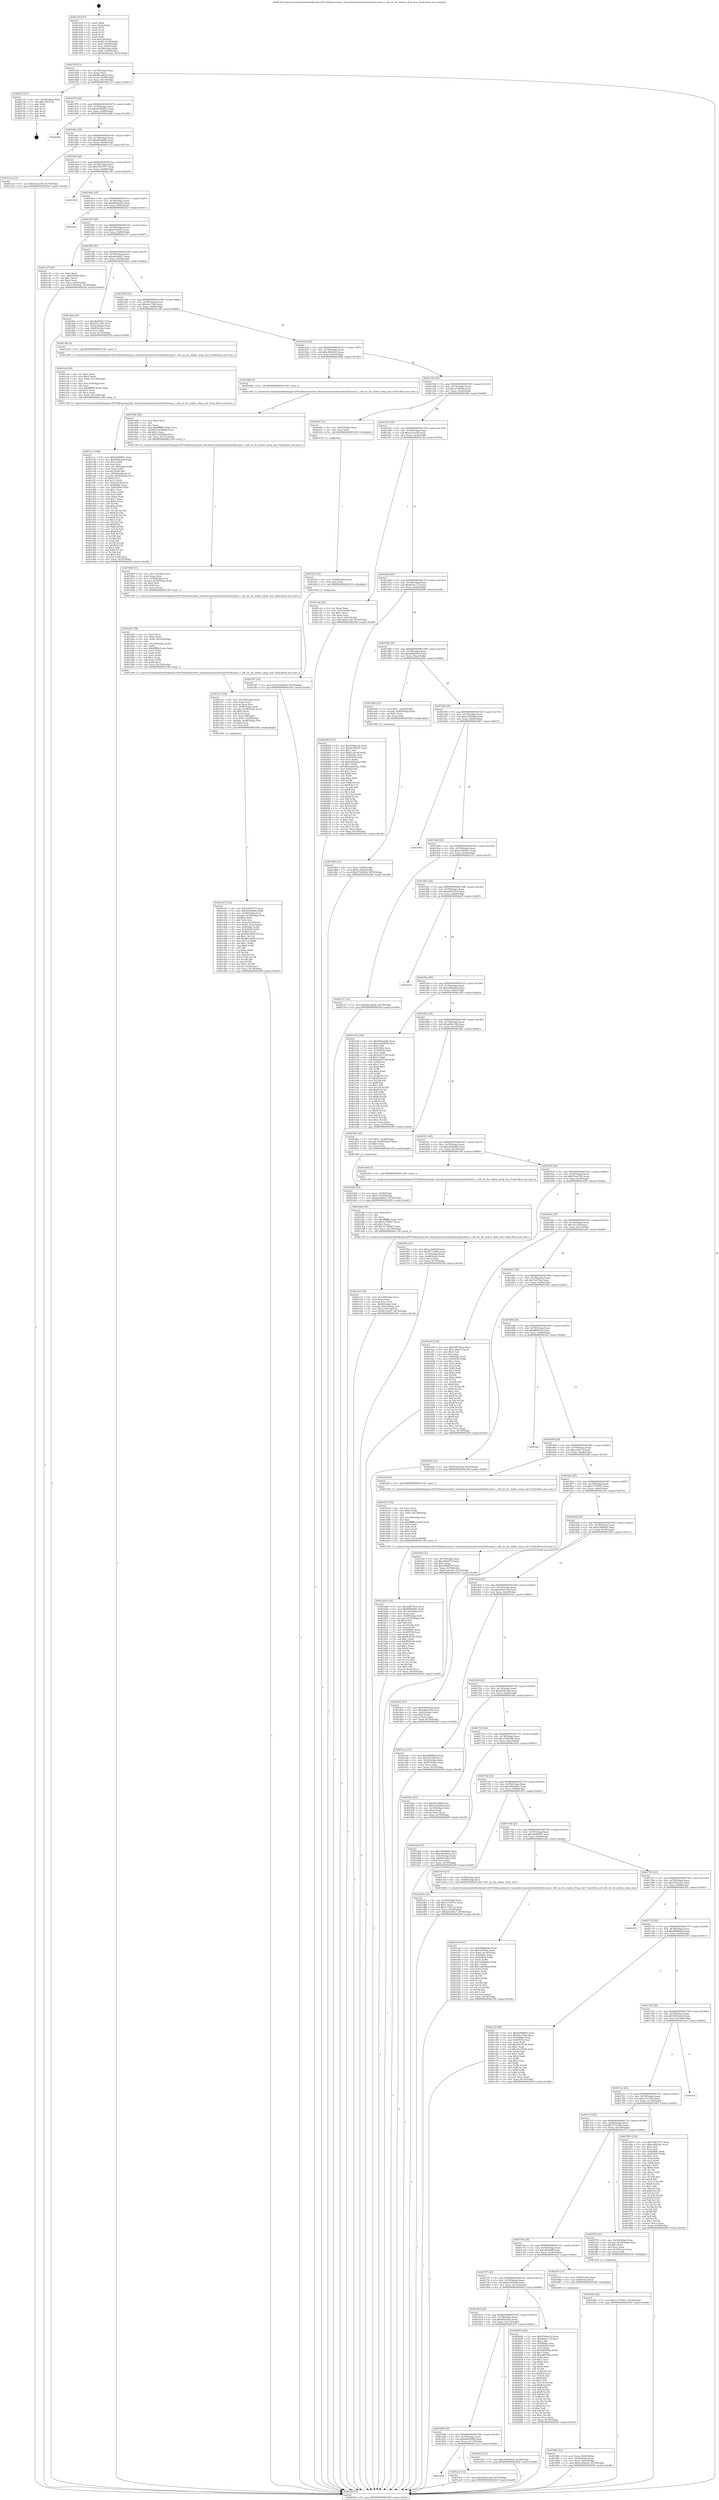 digraph "0x401430" {
  label = "0x401430 (/mnt/c/Users/mathe/Desktop/tcc/POCII/binaries/extr_linuxdriversnetethernetsfcfalconnic.c_ef4_nic_fix_nodesc_drop_stat_Final-ollvm.out::main(0))"
  labelloc = "t"
  node[shape=record]

  Entry [label="",width=0.3,height=0.3,shape=circle,fillcolor=black,style=filled]
  "0x40145f" [label="{
     0x40145f [23]\l
     | [instrs]\l
     &nbsp;&nbsp;0x40145f \<+3\>: mov -0x74(%rbp),%eax\l
     &nbsp;&nbsp;0x401462 \<+2\>: mov %eax,%ecx\l
     &nbsp;&nbsp;0x401464 \<+6\>: sub $0x80ca2b2b,%ecx\l
     &nbsp;&nbsp;0x40146a \<+3\>: mov %eax,-0x78(%rbp)\l
     &nbsp;&nbsp;0x40146d \<+3\>: mov %ecx,-0x7c(%rbp)\l
     &nbsp;&nbsp;0x401470 \<+6\>: je 0000000000402133 \<main+0xd03\>\l
  }"]
  "0x402133" [label="{
     0x402133 [21]\l
     | [instrs]\l
     &nbsp;&nbsp;0x402133 \<+3\>: mov -0x34(%rbp),%eax\l
     &nbsp;&nbsp;0x402136 \<+7\>: add $0x128,%rsp\l
     &nbsp;&nbsp;0x40213d \<+1\>: pop %rbx\l
     &nbsp;&nbsp;0x40213e \<+2\>: pop %r12\l
     &nbsp;&nbsp;0x402140 \<+2\>: pop %r13\l
     &nbsp;&nbsp;0x402142 \<+2\>: pop %r14\l
     &nbsp;&nbsp;0x402144 \<+2\>: pop %r15\l
     &nbsp;&nbsp;0x402146 \<+1\>: pop %rbp\l
     &nbsp;&nbsp;0x402147 \<+1\>: ret\l
  }"]
  "0x401476" [label="{
     0x401476 [22]\l
     | [instrs]\l
     &nbsp;&nbsp;0x401476 \<+5\>: jmp 000000000040147b \<main+0x4b\>\l
     &nbsp;&nbsp;0x40147b \<+3\>: mov -0x78(%rbp),%eax\l
     &nbsp;&nbsp;0x40147e \<+5\>: sub $0x8a995853,%eax\l
     &nbsp;&nbsp;0x401483 \<+3\>: mov %eax,-0x80(%rbp)\l
     &nbsp;&nbsp;0x401486 \<+6\>: je 0000000000402289 \<main+0xe59\>\l
  }"]
  Exit [label="",width=0.3,height=0.3,shape=circle,fillcolor=black,style=filled,peripheries=2]
  "0x402289" [label="{
     0x402289\l
  }", style=dashed]
  "0x40148c" [label="{
     0x40148c [25]\l
     | [instrs]\l
     &nbsp;&nbsp;0x40148c \<+5\>: jmp 0000000000401491 \<main+0x61\>\l
     &nbsp;&nbsp;0x401491 \<+3\>: mov -0x78(%rbp),%eax\l
     &nbsp;&nbsp;0x401494 \<+5\>: sub $0x8f45a846,%eax\l
     &nbsp;&nbsp;0x401499 \<+6\>: mov %eax,-0x84(%rbp)\l
     &nbsp;&nbsp;0x40149f \<+6\>: je 0000000000401c1e \<main+0x7ee\>\l
  }"]
  "0x401fd7" [label="{
     0x401fd7 [12]\l
     | [instrs]\l
     &nbsp;&nbsp;0x401fd7 \<+7\>: movl $0x61b45bab,-0x74(%rbp)\l
     &nbsp;&nbsp;0x401fde \<+5\>: jmp 000000000040230f \<main+0xedf\>\l
  }"]
  "0x401c1e" [label="{
     0x401c1e [12]\l
     | [instrs]\l
     &nbsp;&nbsp;0x401c1e \<+7\>: movl $0xcea1a1f6,-0x74(%rbp)\l
     &nbsp;&nbsp;0x401c25 \<+5\>: jmp 000000000040230f \<main+0xedf\>\l
  }"]
  "0x4014a5" [label="{
     0x4014a5 [25]\l
     | [instrs]\l
     &nbsp;&nbsp;0x4014a5 \<+5\>: jmp 00000000004014aa \<main+0x7a\>\l
     &nbsp;&nbsp;0x4014aa \<+3\>: mov -0x78(%rbp),%eax\l
     &nbsp;&nbsp;0x4014ad \<+5\>: sub $0x978e7677,%eax\l
     &nbsp;&nbsp;0x4014b2 \<+6\>: mov %eax,-0x88(%rbp)\l
     &nbsp;&nbsp;0x4014b8 \<+6\>: je 0000000000402148 \<main+0xd18\>\l
  }"]
  "0x401fcb" [label="{
     0x401fcb [12]\l
     | [instrs]\l
     &nbsp;&nbsp;0x401fcb \<+4\>: mov -0x68(%rbp),%rax\l
     &nbsp;&nbsp;0x401fcf \<+3\>: mov %rax,%rdi\l
     &nbsp;&nbsp;0x401fd2 \<+5\>: call 0000000000401030 \<free@plt\>\l
     | [calls]\l
     &nbsp;&nbsp;0x401030 \{1\} (unknown)\l
  }"]
  "0x402148" [label="{
     0x402148\l
  }", style=dashed]
  "0x4014be" [label="{
     0x4014be [25]\l
     | [instrs]\l
     &nbsp;&nbsp;0x4014be \<+5\>: jmp 00000000004014c3 \<main+0x93\>\l
     &nbsp;&nbsp;0x4014c3 \<+3\>: mov -0x78(%rbp),%eax\l
     &nbsp;&nbsp;0x4014c6 \<+5\>: sub $0x994a428e,%eax\l
     &nbsp;&nbsp;0x4014cb \<+6\>: mov %eax,-0x8c(%rbp)\l
     &nbsp;&nbsp;0x4014d1 \<+6\>: je 00000000004022e1 \<main+0xeb1\>\l
  }"]
  "0x401f94" [label="{
     0x401f94 [12]\l
     | [instrs]\l
     &nbsp;&nbsp;0x401f94 \<+7\>: movl $0x1c776491,-0x74(%rbp)\l
     &nbsp;&nbsp;0x401f9b \<+5\>: jmp 000000000040230f \<main+0xedf\>\l
  }"]
  "0x4022e1" [label="{
     0x4022e1\l
  }", style=dashed]
  "0x4014d7" [label="{
     0x4014d7 [25]\l
     | [instrs]\l
     &nbsp;&nbsp;0x4014d7 \<+5\>: jmp 00000000004014dc \<main+0xac\>\l
     &nbsp;&nbsp;0x4014dc \<+3\>: mov -0x78(%rbp),%eax\l
     &nbsp;&nbsp;0x4014df \<+5\>: sub $0x9e7ea4f7,%eax\l
     &nbsp;&nbsp;0x4014e4 \<+6\>: mov %eax,-0x90(%rbp)\l
     &nbsp;&nbsp;0x4014ea \<+6\>: je 0000000000401e37 \<main+0xa07\>\l
  }"]
  "0x401eed" [label="{
     0x401eed [101]\l
     | [instrs]\l
     &nbsp;&nbsp;0x401eed \<+5\>: mov $0x994a428e,%eax\l
     &nbsp;&nbsp;0x401ef2 \<+5\>: mov $0x7e875ea,%ecx\l
     &nbsp;&nbsp;0x401ef7 \<+7\>: movl $0x0,-0x70(%rbp)\l
     &nbsp;&nbsp;0x401efe \<+7\>: mov 0x40506c,%edx\l
     &nbsp;&nbsp;0x401f05 \<+8\>: mov 0x405054,%r8d\l
     &nbsp;&nbsp;0x401f0d \<+3\>: mov %edx,%r9d\l
     &nbsp;&nbsp;0x401f10 \<+7\>: sub $0x1a4b9602,%r9d\l
     &nbsp;&nbsp;0x401f17 \<+4\>: sub $0x1,%r9d\l
     &nbsp;&nbsp;0x401f1b \<+7\>: add $0x1a4b9602,%r9d\l
     &nbsp;&nbsp;0x401f22 \<+4\>: imul %r9d,%edx\l
     &nbsp;&nbsp;0x401f26 \<+3\>: and $0x1,%edx\l
     &nbsp;&nbsp;0x401f29 \<+3\>: cmp $0x0,%edx\l
     &nbsp;&nbsp;0x401f2c \<+4\>: sete %r10b\l
     &nbsp;&nbsp;0x401f30 \<+4\>: cmp $0xa,%r8d\l
     &nbsp;&nbsp;0x401f34 \<+4\>: setl %r11b\l
     &nbsp;&nbsp;0x401f38 \<+3\>: mov %r10b,%bl\l
     &nbsp;&nbsp;0x401f3b \<+3\>: and %r11b,%bl\l
     &nbsp;&nbsp;0x401f3e \<+3\>: xor %r11b,%r10b\l
     &nbsp;&nbsp;0x401f41 \<+3\>: or %r10b,%bl\l
     &nbsp;&nbsp;0x401f44 \<+3\>: test $0x1,%bl\l
     &nbsp;&nbsp;0x401f47 \<+3\>: cmovne %ecx,%eax\l
     &nbsp;&nbsp;0x401f4a \<+3\>: mov %eax,-0x74(%rbp)\l
     &nbsp;&nbsp;0x401f4d \<+5\>: jmp 000000000040230f \<main+0xedf\>\l
  }"]
  "0x401e37" [label="{
     0x401e37 [25]\l
     | [instrs]\l
     &nbsp;&nbsp;0x401e37 \<+2\>: xor %eax,%eax\l
     &nbsp;&nbsp;0x401e39 \<+3\>: mov -0x6c(%rbp),%ecx\l
     &nbsp;&nbsp;0x401e3c \<+3\>: sub $0x1,%eax\l
     &nbsp;&nbsp;0x401e3f \<+2\>: sub %eax,%ecx\l
     &nbsp;&nbsp;0x401e41 \<+3\>: mov %ecx,-0x6c(%rbp)\l
     &nbsp;&nbsp;0x401e44 \<+7\>: movl $0x3792d54b,-0x74(%rbp)\l
     &nbsp;&nbsp;0x401e4b \<+5\>: jmp 000000000040230f \<main+0xedf\>\l
  }"]
  "0x4014f0" [label="{
     0x4014f0 [25]\l
     | [instrs]\l
     &nbsp;&nbsp;0x4014f0 \<+5\>: jmp 00000000004014f5 \<main+0xc5\>\l
     &nbsp;&nbsp;0x4014f5 \<+3\>: mov -0x78(%rbp),%eax\l
     &nbsp;&nbsp;0x4014f8 \<+5\>: sub $0xa0ed44a7,%eax\l
     &nbsp;&nbsp;0x4014fd \<+6\>: mov %eax,-0x94(%rbp)\l
     &nbsp;&nbsp;0x401503 \<+6\>: je 00000000004018ea \<main+0x4ba\>\l
  }"]
  "0x401e13" [label="{
     0x401e13 [36]\l
     | [instrs]\l
     &nbsp;&nbsp;0x401e13 \<+6\>: mov -0x138(%rbp),%ecx\l
     &nbsp;&nbsp;0x401e19 \<+3\>: imul %eax,%ecx\l
     &nbsp;&nbsp;0x401e1c \<+3\>: movslq %ecx,%rsi\l
     &nbsp;&nbsp;0x401e1f \<+4\>: mov -0x68(%rbp),%rdi\l
     &nbsp;&nbsp;0x401e23 \<+4\>: movslq -0x6c(%rbp),%r8\l
     &nbsp;&nbsp;0x401e27 \<+4\>: mov %rsi,(%rdi,%r8,8)\l
     &nbsp;&nbsp;0x401e2b \<+7\>: movl $0x9e7ea4f7,-0x74(%rbp)\l
     &nbsp;&nbsp;0x401e32 \<+5\>: jmp 000000000040230f \<main+0xedf\>\l
  }"]
  "0x4018ea" [label="{
     0x4018ea [27]\l
     | [instrs]\l
     &nbsp;&nbsp;0x4018ea \<+5\>: mov $0xdb465613,%eax\l
     &nbsp;&nbsp;0x4018ef \<+5\>: mov $0x531ccf52,%ecx\l
     &nbsp;&nbsp;0x4018f4 \<+3\>: mov -0x54(%rbp),%edx\l
     &nbsp;&nbsp;0x4018f7 \<+3\>: cmp -0x48(%rbp),%edx\l
     &nbsp;&nbsp;0x4018fa \<+3\>: cmovl %ecx,%eax\l
     &nbsp;&nbsp;0x4018fd \<+3\>: mov %eax,-0x74(%rbp)\l
     &nbsp;&nbsp;0x401900 \<+5\>: jmp 000000000040230f \<main+0xedf\>\l
  }"]
  "0x401509" [label="{
     0x401509 [25]\l
     | [instrs]\l
     &nbsp;&nbsp;0x401509 \<+5\>: jmp 000000000040150e \<main+0xde\>\l
     &nbsp;&nbsp;0x40150e \<+3\>: mov -0x78(%rbp),%eax\l
     &nbsp;&nbsp;0x401511 \<+5\>: sub $0xb4cc7fa9,%eax\l
     &nbsp;&nbsp;0x401516 \<+6\>: mov %eax,-0x98(%rbp)\l
     &nbsp;&nbsp;0x40151c \<+6\>: je 0000000000401c9b \<main+0x86b\>\l
  }"]
  "0x401deb" [label="{
     0x401deb [40]\l
     | [instrs]\l
     &nbsp;&nbsp;0x401deb \<+5\>: mov $0x2,%ecx\l
     &nbsp;&nbsp;0x401df0 \<+1\>: cltd\l
     &nbsp;&nbsp;0x401df1 \<+2\>: idiv %ecx\l
     &nbsp;&nbsp;0x401df3 \<+6\>: imul $0xfffffffe,%edx,%ecx\l
     &nbsp;&nbsp;0x401df9 \<+6\>: sub $0x3c74b667,%ecx\l
     &nbsp;&nbsp;0x401dff \<+3\>: add $0x1,%ecx\l
     &nbsp;&nbsp;0x401e02 \<+6\>: add $0x3c74b667,%ecx\l
     &nbsp;&nbsp;0x401e08 \<+6\>: mov %ecx,-0x138(%rbp)\l
     &nbsp;&nbsp;0x401e0e \<+5\>: call 0000000000401160 \<next_i\>\l
     | [calls]\l
     &nbsp;&nbsp;0x401160 \{1\} (/mnt/c/Users/mathe/Desktop/tcc/POCII/binaries/extr_linuxdriversnetethernetsfcfalconnic.c_ef4_nic_fix_nodesc_drop_stat_Final-ollvm.out::next_i)\l
  }"]
  "0x401c9b" [label="{
     0x401c9b [5]\l
     | [instrs]\l
     &nbsp;&nbsp;0x401c9b \<+5\>: call 0000000000401160 \<next_i\>\l
     | [calls]\l
     &nbsp;&nbsp;0x401160 \{1\} (/mnt/c/Users/mathe/Desktop/tcc/POCII/binaries/extr_linuxdriversnetethernetsfcfalconnic.c_ef4_nic_fix_nodesc_drop_stat_Final-ollvm.out::next_i)\l
  }"]
  "0x401522" [label="{
     0x401522 [25]\l
     | [instrs]\l
     &nbsp;&nbsp;0x401522 \<+5\>: jmp 0000000000401527 \<main+0xf7\>\l
     &nbsp;&nbsp;0x401527 \<+3\>: mov -0x78(%rbp),%eax\l
     &nbsp;&nbsp;0x40152a \<+5\>: sub $0xc4fb03d3,%eax\l
     &nbsp;&nbsp;0x40152f \<+6\>: mov %eax,-0x9c(%rbp)\l
     &nbsp;&nbsp;0x401535 \<+6\>: je 000000000040198b \<main+0x55b\>\l
  }"]
  "0x401db4" [label="{
     0x401db4 [23]\l
     | [instrs]\l
     &nbsp;&nbsp;0x401db4 \<+4\>: mov %rax,-0x68(%rbp)\l
     &nbsp;&nbsp;0x401db8 \<+7\>: movl $0x0,-0x6c(%rbp)\l
     &nbsp;&nbsp;0x401dbf \<+7\>: movl $0x3792d54b,-0x74(%rbp)\l
     &nbsp;&nbsp;0x401dc6 \<+5\>: jmp 000000000040230f \<main+0xedf\>\l
  }"]
  "0x40198b" [label="{
     0x40198b [5]\l
     | [instrs]\l
     &nbsp;&nbsp;0x40198b \<+5\>: call 0000000000401160 \<next_i\>\l
     | [calls]\l
     &nbsp;&nbsp;0x401160 \{1\} (/mnt/c/Users/mathe/Desktop/tcc/POCII/binaries/extr_linuxdriversnetethernetsfcfalconnic.c_ef4_nic_fix_nodesc_drop_stat_Final-ollvm.out::next_i)\l
  }"]
  "0x40153b" [label="{
     0x40153b [25]\l
     | [instrs]\l
     &nbsp;&nbsp;0x40153b \<+5\>: jmp 0000000000401540 \<main+0x110\>\l
     &nbsp;&nbsp;0x401540 \<+3\>: mov -0x78(%rbp),%eax\l
     &nbsp;&nbsp;0x401543 \<+5\>: sub $0xca7dbf49,%eax\l
     &nbsp;&nbsp;0x401548 \<+6\>: mov %eax,-0xa0(%rbp)\l
     &nbsp;&nbsp;0x40154e \<+6\>: je 0000000000401fbf \<main+0xb8f\>\l
  }"]
  "0x401ccc" [label="{
     0x401ccc [166]\l
     | [instrs]\l
     &nbsp;&nbsp;0x401ccc \<+5\>: mov $0x8a995853,%ecx\l
     &nbsp;&nbsp;0x401cd1 \<+5\>: mov $0x64f2cda6,%edx\l
     &nbsp;&nbsp;0x401cd6 \<+3\>: mov $0x1,%dil\l
     &nbsp;&nbsp;0x401cd9 \<+2\>: xor %esi,%esi\l
     &nbsp;&nbsp;0x401cdb \<+7\>: mov -0x134(%rbp),%r8d\l
     &nbsp;&nbsp;0x401ce2 \<+4\>: imul %eax,%r8d\l
     &nbsp;&nbsp;0x401ce6 \<+3\>: movslq %r8d,%r9\l
     &nbsp;&nbsp;0x401ce9 \<+4\>: mov -0x50(%rbp),%r10\l
     &nbsp;&nbsp;0x401ced \<+4\>: movslq -0x54(%rbp),%r11\l
     &nbsp;&nbsp;0x401cf1 \<+4\>: shl $0x5,%r11\l
     &nbsp;&nbsp;0x401cf5 \<+3\>: add %r11,%r10\l
     &nbsp;&nbsp;0x401cf8 \<+4\>: mov %r9,0x18(%r10)\l
     &nbsp;&nbsp;0x401cfc \<+7\>: mov 0x40506c,%eax\l
     &nbsp;&nbsp;0x401d03 \<+8\>: mov 0x405054,%r8d\l
     &nbsp;&nbsp;0x401d0b \<+3\>: sub $0x1,%esi\l
     &nbsp;&nbsp;0x401d0e \<+2\>: mov %eax,%ebx\l
     &nbsp;&nbsp;0x401d10 \<+2\>: add %esi,%ebx\l
     &nbsp;&nbsp;0x401d12 \<+3\>: imul %ebx,%eax\l
     &nbsp;&nbsp;0x401d15 \<+3\>: and $0x1,%eax\l
     &nbsp;&nbsp;0x401d18 \<+3\>: cmp $0x0,%eax\l
     &nbsp;&nbsp;0x401d1b \<+4\>: sete %r14b\l
     &nbsp;&nbsp;0x401d1f \<+4\>: cmp $0xa,%r8d\l
     &nbsp;&nbsp;0x401d23 \<+4\>: setl %r15b\l
     &nbsp;&nbsp;0x401d27 \<+3\>: mov %r14b,%r12b\l
     &nbsp;&nbsp;0x401d2a \<+4\>: xor $0xff,%r12b\l
     &nbsp;&nbsp;0x401d2e \<+3\>: mov %r15b,%r13b\l
     &nbsp;&nbsp;0x401d31 \<+4\>: xor $0xff,%r13b\l
     &nbsp;&nbsp;0x401d35 \<+4\>: xor $0x1,%dil\l
     &nbsp;&nbsp;0x401d39 \<+3\>: mov %r12b,%al\l
     &nbsp;&nbsp;0x401d3c \<+2\>: and $0xff,%al\l
     &nbsp;&nbsp;0x401d3e \<+3\>: and %dil,%r14b\l
     &nbsp;&nbsp;0x401d41 \<+3\>: mov %r13b,%sil\l
     &nbsp;&nbsp;0x401d44 \<+4\>: and $0xff,%sil\l
     &nbsp;&nbsp;0x401d48 \<+3\>: and %dil,%r15b\l
     &nbsp;&nbsp;0x401d4b \<+3\>: or %r14b,%al\l
     &nbsp;&nbsp;0x401d4e \<+3\>: or %r15b,%sil\l
     &nbsp;&nbsp;0x401d51 \<+3\>: xor %sil,%al\l
     &nbsp;&nbsp;0x401d54 \<+3\>: or %r13b,%r12b\l
     &nbsp;&nbsp;0x401d57 \<+4\>: xor $0xff,%r12b\l
     &nbsp;&nbsp;0x401d5b \<+4\>: or $0x1,%dil\l
     &nbsp;&nbsp;0x401d5f \<+3\>: and %dil,%r12b\l
     &nbsp;&nbsp;0x401d62 \<+3\>: or %r12b,%al\l
     &nbsp;&nbsp;0x401d65 \<+2\>: test $0x1,%al\l
     &nbsp;&nbsp;0x401d67 \<+3\>: cmovne %edx,%ecx\l
     &nbsp;&nbsp;0x401d6a \<+3\>: mov %ecx,-0x74(%rbp)\l
     &nbsp;&nbsp;0x401d6d \<+5\>: jmp 000000000040230f \<main+0xedf\>\l
  }"]
  "0x401fbf" [label="{
     0x401fbf [12]\l
     | [instrs]\l
     &nbsp;&nbsp;0x401fbf \<+4\>: mov -0x50(%rbp),%rax\l
     &nbsp;&nbsp;0x401fc3 \<+3\>: mov %rax,%rdi\l
     &nbsp;&nbsp;0x401fc6 \<+5\>: call 0000000000401030 \<free@plt\>\l
     | [calls]\l
     &nbsp;&nbsp;0x401030 \{1\} (unknown)\l
  }"]
  "0x401554" [label="{
     0x401554 [25]\l
     | [instrs]\l
     &nbsp;&nbsp;0x401554 \<+5\>: jmp 0000000000401559 \<main+0x129\>\l
     &nbsp;&nbsp;0x401559 \<+3\>: mov -0x78(%rbp),%eax\l
     &nbsp;&nbsp;0x40155c \<+5\>: sub $0xcea1a1f6,%eax\l
     &nbsp;&nbsp;0x401561 \<+6\>: mov %eax,-0xa4(%rbp)\l
     &nbsp;&nbsp;0x401567 \<+6\>: je 0000000000401c2a \<main+0x7fa\>\l
  }"]
  "0x401ca0" [label="{
     0x401ca0 [44]\l
     | [instrs]\l
     &nbsp;&nbsp;0x401ca0 \<+2\>: xor %ecx,%ecx\l
     &nbsp;&nbsp;0x401ca2 \<+5\>: mov $0x2,%edx\l
     &nbsp;&nbsp;0x401ca7 \<+6\>: mov %edx,-0x130(%rbp)\l
     &nbsp;&nbsp;0x401cad \<+1\>: cltd\l
     &nbsp;&nbsp;0x401cae \<+6\>: mov -0x130(%rbp),%esi\l
     &nbsp;&nbsp;0x401cb4 \<+2\>: idiv %esi\l
     &nbsp;&nbsp;0x401cb6 \<+6\>: imul $0xfffffffe,%edx,%edx\l
     &nbsp;&nbsp;0x401cbc \<+3\>: sub $0x1,%ecx\l
     &nbsp;&nbsp;0x401cbf \<+2\>: sub %ecx,%edx\l
     &nbsp;&nbsp;0x401cc1 \<+6\>: mov %edx,-0x134(%rbp)\l
     &nbsp;&nbsp;0x401cc7 \<+5\>: call 0000000000401160 \<next_i\>\l
     | [calls]\l
     &nbsp;&nbsp;0x401160 \{1\} (/mnt/c/Users/mathe/Desktop/tcc/POCII/binaries/extr_linuxdriversnetethernetsfcfalconnic.c_ef4_nic_fix_nodesc_drop_stat_Final-ollvm.out::next_i)\l
  }"]
  "0x401c2a" [label="{
     0x401c2a [25]\l
     | [instrs]\l
     &nbsp;&nbsp;0x401c2a \<+2\>: xor %eax,%eax\l
     &nbsp;&nbsp;0x401c2c \<+3\>: mov -0x5c(%rbp),%ecx\l
     &nbsp;&nbsp;0x401c2f \<+3\>: sub $0x1,%eax\l
     &nbsp;&nbsp;0x401c32 \<+2\>: sub %eax,%ecx\l
     &nbsp;&nbsp;0x401c34 \<+3\>: mov %ecx,-0x5c(%rbp)\l
     &nbsp;&nbsp;0x401c37 \<+7\>: movl $0x28a51cdd,-0x74(%rbp)\l
     &nbsp;&nbsp;0x401c3e \<+5\>: jmp 000000000040230f \<main+0xedf\>\l
  }"]
  "0x40156d" [label="{
     0x40156d [25]\l
     | [instrs]\l
     &nbsp;&nbsp;0x40156d \<+5\>: jmp 0000000000401572 \<main+0x142\>\l
     &nbsp;&nbsp;0x401572 \<+3\>: mov -0x78(%rbp),%eax\l
     &nbsp;&nbsp;0x401575 \<+5\>: sub $0xd62a111f,%eax\l
     &nbsp;&nbsp;0x40157a \<+6\>: mov %eax,-0xa8(%rbp)\l
     &nbsp;&nbsp;0x401580 \<+6\>: je 0000000000402090 \<main+0xc60\>\l
  }"]
  "0x401ba8" [label="{
     0x401ba8 [118]\l
     | [instrs]\l
     &nbsp;&nbsp;0x401ba8 \<+5\>: mov $0xe08752c2,%ecx\l
     &nbsp;&nbsp;0x401bad \<+5\>: mov $0x8f45a846,%edx\l
     &nbsp;&nbsp;0x401bb2 \<+6\>: mov -0x12c(%rbp),%esi\l
     &nbsp;&nbsp;0x401bb8 \<+3\>: imul %eax,%esi\l
     &nbsp;&nbsp;0x401bbb \<+4\>: mov -0x50(%rbp),%r8\l
     &nbsp;&nbsp;0x401bbf \<+4\>: movslq -0x54(%rbp),%r9\l
     &nbsp;&nbsp;0x401bc3 \<+4\>: shl $0x5,%r9\l
     &nbsp;&nbsp;0x401bc7 \<+3\>: add %r9,%r8\l
     &nbsp;&nbsp;0x401bca \<+4\>: mov 0x10(%r8),%r8\l
     &nbsp;&nbsp;0x401bce \<+3\>: mov %esi,(%r8)\l
     &nbsp;&nbsp;0x401bd1 \<+7\>: mov 0x40506c,%eax\l
     &nbsp;&nbsp;0x401bd8 \<+7\>: mov 0x405054,%esi\l
     &nbsp;&nbsp;0x401bdf \<+2\>: mov %eax,%edi\l
     &nbsp;&nbsp;0x401be1 \<+6\>: add $0xff1f0194,%edi\l
     &nbsp;&nbsp;0x401be7 \<+3\>: sub $0x1,%edi\l
     &nbsp;&nbsp;0x401bea \<+6\>: sub $0xff1f0194,%edi\l
     &nbsp;&nbsp;0x401bf0 \<+3\>: imul %edi,%eax\l
     &nbsp;&nbsp;0x401bf3 \<+3\>: and $0x1,%eax\l
     &nbsp;&nbsp;0x401bf6 \<+3\>: cmp $0x0,%eax\l
     &nbsp;&nbsp;0x401bf9 \<+4\>: sete %r10b\l
     &nbsp;&nbsp;0x401bfd \<+3\>: cmp $0xa,%esi\l
     &nbsp;&nbsp;0x401c00 \<+4\>: setl %r11b\l
     &nbsp;&nbsp;0x401c04 \<+3\>: mov %r10b,%bl\l
     &nbsp;&nbsp;0x401c07 \<+3\>: and %r11b,%bl\l
     &nbsp;&nbsp;0x401c0a \<+3\>: xor %r11b,%r10b\l
     &nbsp;&nbsp;0x401c0d \<+3\>: or %r10b,%bl\l
     &nbsp;&nbsp;0x401c10 \<+3\>: test $0x1,%bl\l
     &nbsp;&nbsp;0x401c13 \<+3\>: cmovne %edx,%ecx\l
     &nbsp;&nbsp;0x401c16 \<+3\>: mov %ecx,-0x74(%rbp)\l
     &nbsp;&nbsp;0x401c19 \<+5\>: jmp 000000000040230f \<main+0xedf\>\l
  }"]
  "0x402090" [label="{
     0x402090 [151]\l
     | [instrs]\l
     &nbsp;&nbsp;0x402090 \<+5\>: mov $0x476aec22,%eax\l
     &nbsp;&nbsp;0x402095 \<+5\>: mov $0xde385401,%ecx\l
     &nbsp;&nbsp;0x40209a \<+2\>: mov $0x1,%dl\l
     &nbsp;&nbsp;0x40209c \<+7\>: movl $0x0,-0x34(%rbp)\l
     &nbsp;&nbsp;0x4020a3 \<+7\>: mov 0x40506c,%esi\l
     &nbsp;&nbsp;0x4020aa \<+7\>: mov 0x405054,%edi\l
     &nbsp;&nbsp;0x4020b1 \<+3\>: mov %esi,%r8d\l
     &nbsp;&nbsp;0x4020b4 \<+7\>: sub $0xea6a0e2a,%r8d\l
     &nbsp;&nbsp;0x4020bb \<+4\>: sub $0x1,%r8d\l
     &nbsp;&nbsp;0x4020bf \<+7\>: add $0xea6a0e2a,%r8d\l
     &nbsp;&nbsp;0x4020c6 \<+4\>: imul %r8d,%esi\l
     &nbsp;&nbsp;0x4020ca \<+3\>: and $0x1,%esi\l
     &nbsp;&nbsp;0x4020cd \<+3\>: cmp $0x0,%esi\l
     &nbsp;&nbsp;0x4020d0 \<+4\>: sete %r9b\l
     &nbsp;&nbsp;0x4020d4 \<+3\>: cmp $0xa,%edi\l
     &nbsp;&nbsp;0x4020d7 \<+4\>: setl %r10b\l
     &nbsp;&nbsp;0x4020db \<+3\>: mov %r9b,%r11b\l
     &nbsp;&nbsp;0x4020de \<+4\>: xor $0xff,%r11b\l
     &nbsp;&nbsp;0x4020e2 \<+3\>: mov %r10b,%bl\l
     &nbsp;&nbsp;0x4020e5 \<+3\>: xor $0xff,%bl\l
     &nbsp;&nbsp;0x4020e8 \<+3\>: xor $0x1,%dl\l
     &nbsp;&nbsp;0x4020eb \<+3\>: mov %r11b,%r14b\l
     &nbsp;&nbsp;0x4020ee \<+4\>: and $0xff,%r14b\l
     &nbsp;&nbsp;0x4020f2 \<+3\>: and %dl,%r9b\l
     &nbsp;&nbsp;0x4020f5 \<+3\>: mov %bl,%r15b\l
     &nbsp;&nbsp;0x4020f8 \<+4\>: and $0xff,%r15b\l
     &nbsp;&nbsp;0x4020fc \<+3\>: and %dl,%r10b\l
     &nbsp;&nbsp;0x4020ff \<+3\>: or %r9b,%r14b\l
     &nbsp;&nbsp;0x402102 \<+3\>: or %r10b,%r15b\l
     &nbsp;&nbsp;0x402105 \<+3\>: xor %r15b,%r14b\l
     &nbsp;&nbsp;0x402108 \<+3\>: or %bl,%r11b\l
     &nbsp;&nbsp;0x40210b \<+4\>: xor $0xff,%r11b\l
     &nbsp;&nbsp;0x40210f \<+3\>: or $0x1,%dl\l
     &nbsp;&nbsp;0x402112 \<+3\>: and %dl,%r11b\l
     &nbsp;&nbsp;0x402115 \<+3\>: or %r11b,%r14b\l
     &nbsp;&nbsp;0x402118 \<+4\>: test $0x1,%r14b\l
     &nbsp;&nbsp;0x40211c \<+3\>: cmovne %ecx,%eax\l
     &nbsp;&nbsp;0x40211f \<+3\>: mov %eax,-0x74(%rbp)\l
     &nbsp;&nbsp;0x402122 \<+5\>: jmp 000000000040230f \<main+0xedf\>\l
  }"]
  "0x401586" [label="{
     0x401586 [25]\l
     | [instrs]\l
     &nbsp;&nbsp;0x401586 \<+5\>: jmp 000000000040158b \<main+0x15b\>\l
     &nbsp;&nbsp;0x40158b \<+3\>: mov -0x78(%rbp),%eax\l
     &nbsp;&nbsp;0x40158e \<+5\>: sub $0xdb465613,%eax\l
     &nbsp;&nbsp;0x401593 \<+6\>: mov %eax,-0xac(%rbp)\l
     &nbsp;&nbsp;0x401599 \<+6\>: je 0000000000401d9d \<main+0x96d\>\l
  }"]
  "0x401b74" [label="{
     0x401b74 [52]\l
     | [instrs]\l
     &nbsp;&nbsp;0x401b74 \<+2\>: xor %ecx,%ecx\l
     &nbsp;&nbsp;0x401b76 \<+5\>: mov $0x2,%edx\l
     &nbsp;&nbsp;0x401b7b \<+6\>: mov %edx,-0x128(%rbp)\l
     &nbsp;&nbsp;0x401b81 \<+1\>: cltd\l
     &nbsp;&nbsp;0x401b82 \<+6\>: mov -0x128(%rbp),%esi\l
     &nbsp;&nbsp;0x401b88 \<+2\>: idiv %esi\l
     &nbsp;&nbsp;0x401b8a \<+6\>: imul $0xfffffffe,%edx,%edx\l
     &nbsp;&nbsp;0x401b90 \<+2\>: mov %ecx,%edi\l
     &nbsp;&nbsp;0x401b92 \<+2\>: sub %edx,%edi\l
     &nbsp;&nbsp;0x401b94 \<+2\>: mov %ecx,%edx\l
     &nbsp;&nbsp;0x401b96 \<+3\>: sub $0x1,%edx\l
     &nbsp;&nbsp;0x401b99 \<+2\>: add %edx,%edi\l
     &nbsp;&nbsp;0x401b9b \<+2\>: sub %edi,%ecx\l
     &nbsp;&nbsp;0x401b9d \<+6\>: mov %ecx,-0x12c(%rbp)\l
     &nbsp;&nbsp;0x401ba3 \<+5\>: call 0000000000401160 \<next_i\>\l
     | [calls]\l
     &nbsp;&nbsp;0x401160 \{1\} (/mnt/c/Users/mathe/Desktop/tcc/POCII/binaries/extr_linuxdriversnetethernetsfcfalconnic.c_ef4_nic_fix_nodesc_drop_stat_Final-ollvm.out::next_i)\l
  }"]
  "0x401d9d" [label="{
     0x401d9d [23]\l
     | [instrs]\l
     &nbsp;&nbsp;0x401d9d \<+7\>: movl $0x1,-0x60(%rbp)\l
     &nbsp;&nbsp;0x401da4 \<+4\>: movslq -0x60(%rbp),%rax\l
     &nbsp;&nbsp;0x401da8 \<+4\>: shl $0x3,%rax\l
     &nbsp;&nbsp;0x401dac \<+3\>: mov %rax,%rdi\l
     &nbsp;&nbsp;0x401daf \<+5\>: call 0000000000401050 \<malloc@plt\>\l
     | [calls]\l
     &nbsp;&nbsp;0x401050 \{1\} (unknown)\l
  }"]
  "0x40159f" [label="{
     0x40159f [25]\l
     | [instrs]\l
     &nbsp;&nbsp;0x40159f \<+5\>: jmp 00000000004015a4 \<main+0x174\>\l
     &nbsp;&nbsp;0x4015a4 \<+3\>: mov -0x78(%rbp),%eax\l
     &nbsp;&nbsp;0x4015a7 \<+5\>: sub $0xdc222dd0,%eax\l
     &nbsp;&nbsp;0x4015ac \<+6\>: mov %eax,-0xb0(%rbp)\l
     &nbsp;&nbsp;0x4015b2 \<+6\>: je 0000000000401867 \<main+0x437\>\l
  }"]
  "0x401842" [label="{
     0x401842\l
  }", style=dashed]
  "0x401867" [label="{
     0x401867\l
  }", style=dashed]
  "0x4015b8" [label="{
     0x4015b8 [25]\l
     | [instrs]\l
     &nbsp;&nbsp;0x4015b8 \<+5\>: jmp 00000000004015bd \<main+0x18d\>\l
     &nbsp;&nbsp;0x4015bd \<+3\>: mov -0x78(%rbp),%eax\l
     &nbsp;&nbsp;0x4015c0 \<+5\>: sub $0xde385401,%eax\l
     &nbsp;&nbsp;0x4015c5 \<+6\>: mov %eax,-0xb4(%rbp)\l
     &nbsp;&nbsp;0x4015cb \<+6\>: je 0000000000402127 \<main+0xcf7\>\l
  }"]
  "0x401ac2" [label="{
     0x401ac2 [12]\l
     | [instrs]\l
     &nbsp;&nbsp;0x401ac2 \<+7\>: movl $0x28a51cdd,-0x74(%rbp)\l
     &nbsp;&nbsp;0x401ac9 \<+5\>: jmp 000000000040230f \<main+0xedf\>\l
  }"]
  "0x402127" [label="{
     0x402127 [12]\l
     | [instrs]\l
     &nbsp;&nbsp;0x402127 \<+7\>: movl $0x80ca2b2b,-0x74(%rbp)\l
     &nbsp;&nbsp;0x40212e \<+5\>: jmp 000000000040230f \<main+0xedf\>\l
  }"]
  "0x4015d1" [label="{
     0x4015d1 [25]\l
     | [instrs]\l
     &nbsp;&nbsp;0x4015d1 \<+5\>: jmp 00000000004015d6 \<main+0x1a6\>\l
     &nbsp;&nbsp;0x4015d6 \<+3\>: mov -0x78(%rbp),%eax\l
     &nbsp;&nbsp;0x4015d9 \<+5\>: sub $0xe08752c2,%eax\l
     &nbsp;&nbsp;0x4015de \<+6\>: mov %eax,-0xb8(%rbp)\l
     &nbsp;&nbsp;0x4015e4 \<+6\>: je 0000000000402225 \<main+0xdf5\>\l
  }"]
  "0x401829" [label="{
     0x401829 [25]\l
     | [instrs]\l
     &nbsp;&nbsp;0x401829 \<+5\>: jmp 000000000040182e \<main+0x3fe\>\l
     &nbsp;&nbsp;0x40182e \<+3\>: mov -0x78(%rbp),%eax\l
     &nbsp;&nbsp;0x401831 \<+5\>: sub $0x6d440048,%eax\l
     &nbsp;&nbsp;0x401836 \<+6\>: mov %eax,-0x118(%rbp)\l
     &nbsp;&nbsp;0x40183c \<+6\>: je 0000000000401ac2 \<main+0x692\>\l
  }"]
  "0x402225" [label="{
     0x402225\l
  }", style=dashed]
  "0x4015ea" [label="{
     0x4015ea [25]\l
     | [instrs]\l
     &nbsp;&nbsp;0x4015ea \<+5\>: jmp 00000000004015ef \<main+0x1bf\>\l
     &nbsp;&nbsp;0x4015ef \<+3\>: mov -0x78(%rbp),%eax\l
     &nbsp;&nbsp;0x4015f2 \<+5\>: sub $0xed8eb6e6,%eax\l
     &nbsp;&nbsp;0x4015f7 \<+6\>: mov %eax,-0xbc(%rbp)\l
     &nbsp;&nbsp;0x4015fd \<+6\>: je 0000000000401e50 \<main+0xa20\>\l
  }"]
  "0x401d72" [label="{
     0x401d72 [12]\l
     | [instrs]\l
     &nbsp;&nbsp;0x401d72 \<+7\>: movl $0x394be8c0,-0x74(%rbp)\l
     &nbsp;&nbsp;0x401d79 \<+5\>: jmp 000000000040230f \<main+0xedf\>\l
  }"]
  "0x401e50" [label="{
     0x401e50 [144]\l
     | [instrs]\l
     &nbsp;&nbsp;0x401e50 \<+5\>: mov $0x994a428e,%eax\l
     &nbsp;&nbsp;0x401e55 \<+5\>: mov $0x3ab98055,%ecx\l
     &nbsp;&nbsp;0x401e5a \<+2\>: mov $0x1,%dl\l
     &nbsp;&nbsp;0x401e5c \<+7\>: mov 0x40506c,%esi\l
     &nbsp;&nbsp;0x401e63 \<+7\>: mov 0x405054,%edi\l
     &nbsp;&nbsp;0x401e6a \<+3\>: mov %esi,%r8d\l
     &nbsp;&nbsp;0x401e6d \<+7\>: sub $0x22d71c56,%r8d\l
     &nbsp;&nbsp;0x401e74 \<+4\>: sub $0x1,%r8d\l
     &nbsp;&nbsp;0x401e78 \<+7\>: add $0x22d71c56,%r8d\l
     &nbsp;&nbsp;0x401e7f \<+4\>: imul %r8d,%esi\l
     &nbsp;&nbsp;0x401e83 \<+3\>: and $0x1,%esi\l
     &nbsp;&nbsp;0x401e86 \<+3\>: cmp $0x0,%esi\l
     &nbsp;&nbsp;0x401e89 \<+4\>: sete %r9b\l
     &nbsp;&nbsp;0x401e8d \<+3\>: cmp $0xa,%edi\l
     &nbsp;&nbsp;0x401e90 \<+4\>: setl %r10b\l
     &nbsp;&nbsp;0x401e94 \<+3\>: mov %r9b,%r11b\l
     &nbsp;&nbsp;0x401e97 \<+4\>: xor $0xff,%r11b\l
     &nbsp;&nbsp;0x401e9b \<+3\>: mov %r10b,%bl\l
     &nbsp;&nbsp;0x401e9e \<+3\>: xor $0xff,%bl\l
     &nbsp;&nbsp;0x401ea1 \<+3\>: xor $0x1,%dl\l
     &nbsp;&nbsp;0x401ea4 \<+3\>: mov %r11b,%r14b\l
     &nbsp;&nbsp;0x401ea7 \<+4\>: and $0xff,%r14b\l
     &nbsp;&nbsp;0x401eab \<+3\>: and %dl,%r9b\l
     &nbsp;&nbsp;0x401eae \<+3\>: mov %bl,%r15b\l
     &nbsp;&nbsp;0x401eb1 \<+4\>: and $0xff,%r15b\l
     &nbsp;&nbsp;0x401eb5 \<+3\>: and %dl,%r10b\l
     &nbsp;&nbsp;0x401eb8 \<+3\>: or %r9b,%r14b\l
     &nbsp;&nbsp;0x401ebb \<+3\>: or %r10b,%r15b\l
     &nbsp;&nbsp;0x401ebe \<+3\>: xor %r15b,%r14b\l
     &nbsp;&nbsp;0x401ec1 \<+3\>: or %bl,%r11b\l
     &nbsp;&nbsp;0x401ec4 \<+4\>: xor $0xff,%r11b\l
     &nbsp;&nbsp;0x401ec8 \<+3\>: or $0x1,%dl\l
     &nbsp;&nbsp;0x401ecb \<+3\>: and %dl,%r11b\l
     &nbsp;&nbsp;0x401ece \<+3\>: or %r11b,%r14b\l
     &nbsp;&nbsp;0x401ed1 \<+4\>: test $0x1,%r14b\l
     &nbsp;&nbsp;0x401ed5 \<+3\>: cmovne %ecx,%eax\l
     &nbsp;&nbsp;0x401ed8 \<+3\>: mov %eax,-0x74(%rbp)\l
     &nbsp;&nbsp;0x401edb \<+5\>: jmp 000000000040230f \<main+0xedf\>\l
  }"]
  "0x401603" [label="{
     0x401603 [25]\l
     | [instrs]\l
     &nbsp;&nbsp;0x401603 \<+5\>: jmp 0000000000401608 \<main+0x1d8\>\l
     &nbsp;&nbsp;0x401608 \<+3\>: mov -0x78(%rbp),%eax\l
     &nbsp;&nbsp;0x40160b \<+5\>: sub $0xedb0c33b,%eax\l
     &nbsp;&nbsp;0x401610 \<+6\>: mov %eax,-0xc0(%rbp)\l
     &nbsp;&nbsp;0x401616 \<+6\>: je 00000000004018bc \<main+0x48c\>\l
  }"]
  "0x401810" [label="{
     0x401810 [25]\l
     | [instrs]\l
     &nbsp;&nbsp;0x401810 \<+5\>: jmp 0000000000401815 \<main+0x3e5\>\l
     &nbsp;&nbsp;0x401815 \<+3\>: mov -0x78(%rbp),%eax\l
     &nbsp;&nbsp;0x401818 \<+5\>: sub $0x64f2cda6,%eax\l
     &nbsp;&nbsp;0x40181d \<+6\>: mov %eax,-0x114(%rbp)\l
     &nbsp;&nbsp;0x401823 \<+6\>: je 0000000000401d72 \<main+0x942\>\l
  }"]
  "0x4018bc" [label="{
     0x4018bc [23]\l
     | [instrs]\l
     &nbsp;&nbsp;0x4018bc \<+7\>: movl $0x1,-0x48(%rbp)\l
     &nbsp;&nbsp;0x4018c3 \<+4\>: movslq -0x48(%rbp),%rax\l
     &nbsp;&nbsp;0x4018c7 \<+4\>: shl $0x5,%rax\l
     &nbsp;&nbsp;0x4018cb \<+3\>: mov %rax,%rdi\l
     &nbsp;&nbsp;0x4018ce \<+5\>: call 0000000000401050 \<malloc@plt\>\l
     | [calls]\l
     &nbsp;&nbsp;0x401050 \{1\} (unknown)\l
  }"]
  "0x40161c" [label="{
     0x40161c [25]\l
     | [instrs]\l
     &nbsp;&nbsp;0x40161c \<+5\>: jmp 0000000000401621 \<main+0x1f1\>\l
     &nbsp;&nbsp;0x401621 \<+3\>: mov -0x78(%rbp),%eax\l
     &nbsp;&nbsp;0x401624 \<+5\>: sub $0xee8eb862,%eax\l
     &nbsp;&nbsp;0x401629 \<+6\>: mov %eax,-0xc4(%rbp)\l
     &nbsp;&nbsp;0x40162f \<+6\>: je 0000000000401de6 \<main+0x9b6\>\l
  }"]
  "0x402000" [label="{
     0x402000 [144]\l
     | [instrs]\l
     &nbsp;&nbsp;0x402000 \<+5\>: mov $0x476aec22,%eax\l
     &nbsp;&nbsp;0x402005 \<+5\>: mov $0xd62a111f,%ecx\l
     &nbsp;&nbsp;0x40200a \<+2\>: mov $0x1,%dl\l
     &nbsp;&nbsp;0x40200c \<+7\>: mov 0x40506c,%esi\l
     &nbsp;&nbsp;0x402013 \<+7\>: mov 0x405054,%edi\l
     &nbsp;&nbsp;0x40201a \<+3\>: mov %esi,%r8d\l
     &nbsp;&nbsp;0x40201d \<+7\>: sub $0xc06555fd,%r8d\l
     &nbsp;&nbsp;0x402024 \<+4\>: sub $0x1,%r8d\l
     &nbsp;&nbsp;0x402028 \<+7\>: add $0xc06555fd,%r8d\l
     &nbsp;&nbsp;0x40202f \<+4\>: imul %r8d,%esi\l
     &nbsp;&nbsp;0x402033 \<+3\>: and $0x1,%esi\l
     &nbsp;&nbsp;0x402036 \<+3\>: cmp $0x0,%esi\l
     &nbsp;&nbsp;0x402039 \<+4\>: sete %r9b\l
     &nbsp;&nbsp;0x40203d \<+3\>: cmp $0xa,%edi\l
     &nbsp;&nbsp;0x402040 \<+4\>: setl %r10b\l
     &nbsp;&nbsp;0x402044 \<+3\>: mov %r9b,%r11b\l
     &nbsp;&nbsp;0x402047 \<+4\>: xor $0xff,%r11b\l
     &nbsp;&nbsp;0x40204b \<+3\>: mov %r10b,%bl\l
     &nbsp;&nbsp;0x40204e \<+3\>: xor $0xff,%bl\l
     &nbsp;&nbsp;0x402051 \<+3\>: xor $0x1,%dl\l
     &nbsp;&nbsp;0x402054 \<+3\>: mov %r11b,%r14b\l
     &nbsp;&nbsp;0x402057 \<+4\>: and $0xff,%r14b\l
     &nbsp;&nbsp;0x40205b \<+3\>: and %dl,%r9b\l
     &nbsp;&nbsp;0x40205e \<+3\>: mov %bl,%r15b\l
     &nbsp;&nbsp;0x402061 \<+4\>: and $0xff,%r15b\l
     &nbsp;&nbsp;0x402065 \<+3\>: and %dl,%r10b\l
     &nbsp;&nbsp;0x402068 \<+3\>: or %r9b,%r14b\l
     &nbsp;&nbsp;0x40206b \<+3\>: or %r10b,%r15b\l
     &nbsp;&nbsp;0x40206e \<+3\>: xor %r15b,%r14b\l
     &nbsp;&nbsp;0x402071 \<+3\>: or %bl,%r11b\l
     &nbsp;&nbsp;0x402074 \<+4\>: xor $0xff,%r11b\l
     &nbsp;&nbsp;0x402078 \<+3\>: or $0x1,%dl\l
     &nbsp;&nbsp;0x40207b \<+3\>: and %dl,%r11b\l
     &nbsp;&nbsp;0x40207e \<+3\>: or %r11b,%r14b\l
     &nbsp;&nbsp;0x402081 \<+4\>: test $0x1,%r14b\l
     &nbsp;&nbsp;0x402085 \<+3\>: cmovne %ecx,%eax\l
     &nbsp;&nbsp;0x402088 \<+3\>: mov %eax,-0x74(%rbp)\l
     &nbsp;&nbsp;0x40208b \<+5\>: jmp 000000000040230f \<main+0xedf\>\l
  }"]
  "0x401de6" [label="{
     0x401de6 [5]\l
     | [instrs]\l
     &nbsp;&nbsp;0x401de6 \<+5\>: call 0000000000401160 \<next_i\>\l
     | [calls]\l
     &nbsp;&nbsp;0x401160 \{1\} (/mnt/c/Users/mathe/Desktop/tcc/POCII/binaries/extr_linuxdriversnetethernetsfcfalconnic.c_ef4_nic_fix_nodesc_drop_stat_Final-ollvm.out::next_i)\l
  }"]
  "0x401635" [label="{
     0x401635 [25]\l
     | [instrs]\l
     &nbsp;&nbsp;0x401635 \<+5\>: jmp 000000000040163a \<main+0x20a\>\l
     &nbsp;&nbsp;0x40163a \<+3\>: mov -0x78(%rbp),%eax\l
     &nbsp;&nbsp;0x40163d \<+5\>: sub $0xf7aab762,%eax\l
     &nbsp;&nbsp;0x401642 \<+6\>: mov %eax,-0xc8(%rbp)\l
     &nbsp;&nbsp;0x401648 \<+6\>: je 0000000000401f5e \<main+0xb2e\>\l
  }"]
  "0x401a47" [label="{
     0x401a47 [123]\l
     | [instrs]\l
     &nbsp;&nbsp;0x401a47 \<+5\>: mov $0x978e7677,%ecx\l
     &nbsp;&nbsp;0x401a4c \<+5\>: mov $0x6d440048,%edx\l
     &nbsp;&nbsp;0x401a51 \<+4\>: mov -0x50(%rbp),%rsi\l
     &nbsp;&nbsp;0x401a55 \<+4\>: movslq -0x54(%rbp),%rdi\l
     &nbsp;&nbsp;0x401a59 \<+4\>: shl $0x5,%rdi\l
     &nbsp;&nbsp;0x401a5d \<+3\>: add %rdi,%rsi\l
     &nbsp;&nbsp;0x401a60 \<+4\>: mov %rax,0x10(%rsi)\l
     &nbsp;&nbsp;0x401a64 \<+7\>: movl $0x0,-0x5c(%rbp)\l
     &nbsp;&nbsp;0x401a6b \<+8\>: mov 0x40506c,%r8d\l
     &nbsp;&nbsp;0x401a73 \<+8\>: mov 0x405054,%r9d\l
     &nbsp;&nbsp;0x401a7b \<+3\>: mov %r8d,%r11d\l
     &nbsp;&nbsp;0x401a7e \<+7\>: sub $0x893c4f45,%r11d\l
     &nbsp;&nbsp;0x401a85 \<+4\>: sub $0x1,%r11d\l
     &nbsp;&nbsp;0x401a89 \<+7\>: add $0x893c4f45,%r11d\l
     &nbsp;&nbsp;0x401a90 \<+4\>: imul %r11d,%r8d\l
     &nbsp;&nbsp;0x401a94 \<+4\>: and $0x1,%r8d\l
     &nbsp;&nbsp;0x401a98 \<+4\>: cmp $0x0,%r8d\l
     &nbsp;&nbsp;0x401a9c \<+3\>: sete %bl\l
     &nbsp;&nbsp;0x401a9f \<+4\>: cmp $0xa,%r9d\l
     &nbsp;&nbsp;0x401aa3 \<+4\>: setl %r14b\l
     &nbsp;&nbsp;0x401aa7 \<+3\>: mov %bl,%r15b\l
     &nbsp;&nbsp;0x401aaa \<+3\>: and %r14b,%r15b\l
     &nbsp;&nbsp;0x401aad \<+3\>: xor %r14b,%bl\l
     &nbsp;&nbsp;0x401ab0 \<+3\>: or %bl,%r15b\l
     &nbsp;&nbsp;0x401ab3 \<+4\>: test $0x1,%r15b\l
     &nbsp;&nbsp;0x401ab7 \<+3\>: cmovne %edx,%ecx\l
     &nbsp;&nbsp;0x401aba \<+3\>: mov %ecx,-0x74(%rbp)\l
     &nbsp;&nbsp;0x401abd \<+5\>: jmp 000000000040230f \<main+0xedf\>\l
  }"]
  "0x401f5e" [label="{
     0x401f5e [27]\l
     | [instrs]\l
     &nbsp;&nbsp;0x401f5e \<+5\>: mov $0xca7dbf49,%eax\l
     &nbsp;&nbsp;0x401f63 \<+5\>: mov $0x5771949e,%ecx\l
     &nbsp;&nbsp;0x401f68 \<+3\>: mov -0x70(%rbp),%edx\l
     &nbsp;&nbsp;0x401f6b \<+3\>: cmp -0x48(%rbp),%edx\l
     &nbsp;&nbsp;0x401f6e \<+3\>: cmovl %ecx,%eax\l
     &nbsp;&nbsp;0x401f71 \<+3\>: mov %eax,-0x74(%rbp)\l
     &nbsp;&nbsp;0x401f74 \<+5\>: jmp 000000000040230f \<main+0xedf\>\l
  }"]
  "0x40164e" [label="{
     0x40164e [25]\l
     | [instrs]\l
     &nbsp;&nbsp;0x40164e \<+5\>: jmp 0000000000401653 \<main+0x223\>\l
     &nbsp;&nbsp;0x401653 \<+3\>: mov -0x78(%rbp),%eax\l
     &nbsp;&nbsp;0x401656 \<+5\>: sub $0x101c2bf,%eax\l
     &nbsp;&nbsp;0x40165b \<+6\>: mov %eax,-0xcc(%rbp)\l
     &nbsp;&nbsp;0x401661 \<+6\>: je 0000000000401ae9 \<main+0x6b9\>\l
  }"]
  "0x401a11" [label="{
     0x401a11 [54]\l
     | [instrs]\l
     &nbsp;&nbsp;0x401a11 \<+6\>: mov -0x124(%rbp),%ecx\l
     &nbsp;&nbsp;0x401a17 \<+3\>: imul %eax,%ecx\l
     &nbsp;&nbsp;0x401a1a \<+3\>: movslq %ecx,%rsi\l
     &nbsp;&nbsp;0x401a1d \<+4\>: mov -0x50(%rbp),%rdi\l
     &nbsp;&nbsp;0x401a21 \<+4\>: movslq -0x54(%rbp),%r10\l
     &nbsp;&nbsp;0x401a25 \<+4\>: shl $0x5,%r10\l
     &nbsp;&nbsp;0x401a29 \<+3\>: add %r10,%rdi\l
     &nbsp;&nbsp;0x401a2c \<+4\>: mov %rsi,0x8(%rdi)\l
     &nbsp;&nbsp;0x401a30 \<+7\>: movl $0x1,-0x58(%rbp)\l
     &nbsp;&nbsp;0x401a37 \<+4\>: movslq -0x58(%rbp),%rsi\l
     &nbsp;&nbsp;0x401a3b \<+4\>: shl $0x2,%rsi\l
     &nbsp;&nbsp;0x401a3f \<+3\>: mov %rsi,%rdi\l
     &nbsp;&nbsp;0x401a42 \<+5\>: call 0000000000401050 \<malloc@plt\>\l
     | [calls]\l
     &nbsp;&nbsp;0x401050 \{1\} (unknown)\l
  }"]
  "0x401ae9" [label="{
     0x401ae9 [134]\l
     | [instrs]\l
     &nbsp;&nbsp;0x401ae9 \<+5\>: mov $0xe08752c2,%eax\l
     &nbsp;&nbsp;0x401aee \<+5\>: mov $0xcc06b73,%ecx\l
     &nbsp;&nbsp;0x401af3 \<+2\>: mov $0x1,%dl\l
     &nbsp;&nbsp;0x401af5 \<+2\>: xor %esi,%esi\l
     &nbsp;&nbsp;0x401af7 \<+7\>: mov 0x40506c,%edi\l
     &nbsp;&nbsp;0x401afe \<+8\>: mov 0x405054,%r8d\l
     &nbsp;&nbsp;0x401b06 \<+3\>: sub $0x1,%esi\l
     &nbsp;&nbsp;0x401b09 \<+3\>: mov %edi,%r9d\l
     &nbsp;&nbsp;0x401b0c \<+3\>: add %esi,%r9d\l
     &nbsp;&nbsp;0x401b0f \<+4\>: imul %r9d,%edi\l
     &nbsp;&nbsp;0x401b13 \<+3\>: and $0x1,%edi\l
     &nbsp;&nbsp;0x401b16 \<+3\>: cmp $0x0,%edi\l
     &nbsp;&nbsp;0x401b19 \<+4\>: sete %r10b\l
     &nbsp;&nbsp;0x401b1d \<+4\>: cmp $0xa,%r8d\l
     &nbsp;&nbsp;0x401b21 \<+4\>: setl %r11b\l
     &nbsp;&nbsp;0x401b25 \<+3\>: mov %r10b,%bl\l
     &nbsp;&nbsp;0x401b28 \<+3\>: xor $0xff,%bl\l
     &nbsp;&nbsp;0x401b2b \<+3\>: mov %r11b,%r14b\l
     &nbsp;&nbsp;0x401b2e \<+4\>: xor $0xff,%r14b\l
     &nbsp;&nbsp;0x401b32 \<+3\>: xor $0x1,%dl\l
     &nbsp;&nbsp;0x401b35 \<+3\>: mov %bl,%r15b\l
     &nbsp;&nbsp;0x401b38 \<+4\>: and $0xff,%r15b\l
     &nbsp;&nbsp;0x401b3c \<+3\>: and %dl,%r10b\l
     &nbsp;&nbsp;0x401b3f \<+3\>: mov %r14b,%r12b\l
     &nbsp;&nbsp;0x401b42 \<+4\>: and $0xff,%r12b\l
     &nbsp;&nbsp;0x401b46 \<+3\>: and %dl,%r11b\l
     &nbsp;&nbsp;0x401b49 \<+3\>: or %r10b,%r15b\l
     &nbsp;&nbsp;0x401b4c \<+3\>: or %r11b,%r12b\l
     &nbsp;&nbsp;0x401b4f \<+3\>: xor %r12b,%r15b\l
     &nbsp;&nbsp;0x401b52 \<+3\>: or %r14b,%bl\l
     &nbsp;&nbsp;0x401b55 \<+3\>: xor $0xff,%bl\l
     &nbsp;&nbsp;0x401b58 \<+3\>: or $0x1,%dl\l
     &nbsp;&nbsp;0x401b5b \<+2\>: and %dl,%bl\l
     &nbsp;&nbsp;0x401b5d \<+3\>: or %bl,%r15b\l
     &nbsp;&nbsp;0x401b60 \<+4\>: test $0x1,%r15b\l
     &nbsp;&nbsp;0x401b64 \<+3\>: cmovne %ecx,%eax\l
     &nbsp;&nbsp;0x401b67 \<+3\>: mov %eax,-0x74(%rbp)\l
     &nbsp;&nbsp;0x401b6a \<+5\>: jmp 000000000040230f \<main+0xedf\>\l
  }"]
  "0x401667" [label="{
     0x401667 [25]\l
     | [instrs]\l
     &nbsp;&nbsp;0x401667 \<+5\>: jmp 000000000040166c \<main+0x23c\>\l
     &nbsp;&nbsp;0x40166c \<+3\>: mov -0x78(%rbp),%eax\l
     &nbsp;&nbsp;0x40166f \<+5\>: sub $0x7e875ea,%eax\l
     &nbsp;&nbsp;0x401674 \<+6\>: mov %eax,-0xd0(%rbp)\l
     &nbsp;&nbsp;0x40167a \<+6\>: je 0000000000401f52 \<main+0xb22\>\l
  }"]
  "0x4019d7" [label="{
     0x4019d7 [58]\l
     | [instrs]\l
     &nbsp;&nbsp;0x4019d7 \<+2\>: xor %ecx,%ecx\l
     &nbsp;&nbsp;0x4019d9 \<+5\>: mov $0x2,%edx\l
     &nbsp;&nbsp;0x4019de \<+6\>: mov %edx,-0x120(%rbp)\l
     &nbsp;&nbsp;0x4019e4 \<+1\>: cltd\l
     &nbsp;&nbsp;0x4019e5 \<+7\>: mov -0x120(%rbp),%r8d\l
     &nbsp;&nbsp;0x4019ec \<+3\>: idiv %r8d\l
     &nbsp;&nbsp;0x4019ef \<+6\>: imul $0xfffffffe,%edx,%edx\l
     &nbsp;&nbsp;0x4019f5 \<+3\>: mov %ecx,%r9d\l
     &nbsp;&nbsp;0x4019f8 \<+3\>: sub %edx,%r9d\l
     &nbsp;&nbsp;0x4019fb \<+2\>: mov %ecx,%edx\l
     &nbsp;&nbsp;0x4019fd \<+3\>: sub $0x1,%edx\l
     &nbsp;&nbsp;0x401a00 \<+3\>: add %edx,%r9d\l
     &nbsp;&nbsp;0x401a03 \<+3\>: sub %r9d,%ecx\l
     &nbsp;&nbsp;0x401a06 \<+6\>: mov %ecx,-0x124(%rbp)\l
     &nbsp;&nbsp;0x401a0c \<+5\>: call 0000000000401160 \<next_i\>\l
     | [calls]\l
     &nbsp;&nbsp;0x401160 \{1\} (/mnt/c/Users/mathe/Desktop/tcc/POCII/binaries/extr_linuxdriversnetethernetsfcfalconnic.c_ef4_nic_fix_nodesc_drop_stat_Final-ollvm.out::next_i)\l
  }"]
  "0x401f52" [label="{
     0x401f52 [12]\l
     | [instrs]\l
     &nbsp;&nbsp;0x401f52 \<+7\>: movl $0xf7aab762,-0x74(%rbp)\l
     &nbsp;&nbsp;0x401f59 \<+5\>: jmp 000000000040230f \<main+0xedf\>\l
  }"]
  "0x401680" [label="{
     0x401680 [25]\l
     | [instrs]\l
     &nbsp;&nbsp;0x401680 \<+5\>: jmp 0000000000401685 \<main+0x255\>\l
     &nbsp;&nbsp;0x401685 \<+3\>: mov -0x78(%rbp),%eax\l
     &nbsp;&nbsp;0x401688 \<+5\>: sub $0x88961c8,%eax\l
     &nbsp;&nbsp;0x40168d \<+6\>: mov %eax,-0xd4(%rbp)\l
     &nbsp;&nbsp;0x401693 \<+6\>: je 0000000000401fef \<main+0xbbf\>\l
  }"]
  "0x4019b8" [label="{
     0x4019b8 [31]\l
     | [instrs]\l
     &nbsp;&nbsp;0x4019b8 \<+6\>: mov -0x11c(%rbp),%ecx\l
     &nbsp;&nbsp;0x4019be \<+3\>: imul %eax,%ecx\l
     &nbsp;&nbsp;0x4019c1 \<+4\>: mov -0x50(%rbp),%rsi\l
     &nbsp;&nbsp;0x4019c5 \<+4\>: movslq -0x54(%rbp),%rdi\l
     &nbsp;&nbsp;0x4019c9 \<+4\>: shl $0x5,%rdi\l
     &nbsp;&nbsp;0x4019cd \<+3\>: add %rdi,%rsi\l
     &nbsp;&nbsp;0x4019d0 \<+2\>: mov %ecx,(%rsi)\l
     &nbsp;&nbsp;0x4019d2 \<+5\>: call 0000000000401160 \<next_i\>\l
     | [calls]\l
     &nbsp;&nbsp;0x401160 \{1\} (/mnt/c/Users/mathe/Desktop/tcc/POCII/binaries/extr_linuxdriversnetethernetsfcfalconnic.c_ef4_nic_fix_nodesc_drop_stat_Final-ollvm.out::next_i)\l
  }"]
  "0x401fef" [label="{
     0x401fef\l
  }", style=dashed]
  "0x401699" [label="{
     0x401699 [25]\l
     | [instrs]\l
     &nbsp;&nbsp;0x401699 \<+5\>: jmp 000000000040169e \<main+0x26e\>\l
     &nbsp;&nbsp;0x40169e \<+3\>: mov -0x78(%rbp),%eax\l
     &nbsp;&nbsp;0x4016a1 \<+5\>: sub $0xcc06b73,%eax\l
     &nbsp;&nbsp;0x4016a6 \<+6\>: mov %eax,-0xd8(%rbp)\l
     &nbsp;&nbsp;0x4016ac \<+6\>: je 0000000000401b6f \<main+0x73f\>\l
  }"]
  "0x401990" [label="{
     0x401990 [40]\l
     | [instrs]\l
     &nbsp;&nbsp;0x401990 \<+5\>: mov $0x2,%ecx\l
     &nbsp;&nbsp;0x401995 \<+1\>: cltd\l
     &nbsp;&nbsp;0x401996 \<+2\>: idiv %ecx\l
     &nbsp;&nbsp;0x401998 \<+6\>: imul $0xfffffffe,%edx,%ecx\l
     &nbsp;&nbsp;0x40199e \<+6\>: add $0x10a50bbd,%ecx\l
     &nbsp;&nbsp;0x4019a4 \<+3\>: add $0x1,%ecx\l
     &nbsp;&nbsp;0x4019a7 \<+6\>: sub $0x10a50bbd,%ecx\l
     &nbsp;&nbsp;0x4019ad \<+6\>: mov %ecx,-0x11c(%rbp)\l
     &nbsp;&nbsp;0x4019b3 \<+5\>: call 0000000000401160 \<next_i\>\l
     | [calls]\l
     &nbsp;&nbsp;0x401160 \{1\} (/mnt/c/Users/mathe/Desktop/tcc/POCII/binaries/extr_linuxdriversnetethernetsfcfalconnic.c_ef4_nic_fix_nodesc_drop_stat_Final-ollvm.out::next_i)\l
  }"]
  "0x401b6f" [label="{
     0x401b6f [5]\l
     | [instrs]\l
     &nbsp;&nbsp;0x401b6f \<+5\>: call 0000000000401160 \<next_i\>\l
     | [calls]\l
     &nbsp;&nbsp;0x401160 \{1\} (/mnt/c/Users/mathe/Desktop/tcc/POCII/binaries/extr_linuxdriversnetethernetsfcfalconnic.c_ef4_nic_fix_nodesc_drop_stat_Final-ollvm.out::next_i)\l
  }"]
  "0x4016b2" [label="{
     0x4016b2 [25]\l
     | [instrs]\l
     &nbsp;&nbsp;0x4016b2 \<+5\>: jmp 00000000004016b7 \<main+0x287\>\l
     &nbsp;&nbsp;0x4016b7 \<+3\>: mov -0x78(%rbp),%eax\l
     &nbsp;&nbsp;0x4016ba \<+5\>: sub $0x1c776491,%eax\l
     &nbsp;&nbsp;0x4016bf \<+6\>: mov %eax,-0xdc(%rbp)\l
     &nbsp;&nbsp;0x4016c5 \<+6\>: je 0000000000401fa0 \<main+0xb70\>\l
  }"]
  "0x4018d3" [label="{
     0x4018d3 [23]\l
     | [instrs]\l
     &nbsp;&nbsp;0x4018d3 \<+4\>: mov %rax,-0x50(%rbp)\l
     &nbsp;&nbsp;0x4018d7 \<+7\>: movl $0x0,-0x54(%rbp)\l
     &nbsp;&nbsp;0x4018de \<+7\>: movl $0xa0ed44a7,-0x74(%rbp)\l
     &nbsp;&nbsp;0x4018e5 \<+5\>: jmp 000000000040230f \<main+0xedf\>\l
  }"]
  "0x401fa0" [label="{
     0x401fa0 [31]\l
     | [instrs]\l
     &nbsp;&nbsp;0x401fa0 \<+3\>: mov -0x70(%rbp),%eax\l
     &nbsp;&nbsp;0x401fa3 \<+5\>: sub $0xc0febb70,%eax\l
     &nbsp;&nbsp;0x401fa8 \<+3\>: add $0x1,%eax\l
     &nbsp;&nbsp;0x401fab \<+5\>: add $0xc0febb70,%eax\l
     &nbsp;&nbsp;0x401fb0 \<+3\>: mov %eax,-0x70(%rbp)\l
     &nbsp;&nbsp;0x401fb3 \<+7\>: movl $0xf7aab762,-0x74(%rbp)\l
     &nbsp;&nbsp;0x401fba \<+5\>: jmp 000000000040230f \<main+0xedf\>\l
  }"]
  "0x4016cb" [label="{
     0x4016cb [25]\l
     | [instrs]\l
     &nbsp;&nbsp;0x4016cb \<+5\>: jmp 00000000004016d0 \<main+0x2a0\>\l
     &nbsp;&nbsp;0x4016d0 \<+3\>: mov -0x78(%rbp),%eax\l
     &nbsp;&nbsp;0x4016d3 \<+5\>: sub $0x234f62e8,%eax\l
     &nbsp;&nbsp;0x4016d8 \<+6\>: mov %eax,-0xe0(%rbp)\l
     &nbsp;&nbsp;0x4016de \<+6\>: je 00000000004018a1 \<main+0x471\>\l
  }"]
  "0x40188c" [label="{
     0x40188c [21]\l
     | [instrs]\l
     &nbsp;&nbsp;0x40188c \<+3\>: mov %eax,-0x44(%rbp)\l
     &nbsp;&nbsp;0x40188f \<+3\>: mov -0x44(%rbp),%eax\l
     &nbsp;&nbsp;0x401892 \<+3\>: mov %eax,-0x2c(%rbp)\l
     &nbsp;&nbsp;0x401895 \<+7\>: movl $0x234f62e8,-0x74(%rbp)\l
     &nbsp;&nbsp;0x40189c \<+5\>: jmp 000000000040230f \<main+0xedf\>\l
  }"]
  "0x4018a1" [label="{
     0x4018a1 [27]\l
     | [instrs]\l
     &nbsp;&nbsp;0x4018a1 \<+5\>: mov $0x500922ed,%eax\l
     &nbsp;&nbsp;0x4018a6 \<+5\>: mov $0xedb0c33b,%ecx\l
     &nbsp;&nbsp;0x4018ab \<+3\>: mov -0x2c(%rbp),%edx\l
     &nbsp;&nbsp;0x4018ae \<+3\>: cmp $0x0,%edx\l
     &nbsp;&nbsp;0x4018b1 \<+3\>: cmove %ecx,%eax\l
     &nbsp;&nbsp;0x4018b4 \<+3\>: mov %eax,-0x74(%rbp)\l
     &nbsp;&nbsp;0x4018b7 \<+5\>: jmp 000000000040230f \<main+0xedf\>\l
  }"]
  "0x4016e4" [label="{
     0x4016e4 [25]\l
     | [instrs]\l
     &nbsp;&nbsp;0x4016e4 \<+5\>: jmp 00000000004016e9 \<main+0x2b9\>\l
     &nbsp;&nbsp;0x4016e9 \<+3\>: mov -0x78(%rbp),%eax\l
     &nbsp;&nbsp;0x4016ec \<+5\>: sub $0x28a51cdd,%eax\l
     &nbsp;&nbsp;0x4016f1 \<+6\>: mov %eax,-0xe4(%rbp)\l
     &nbsp;&nbsp;0x4016f7 \<+6\>: je 0000000000401ace \<main+0x69e\>\l
  }"]
  "0x4017f7" [label="{
     0x4017f7 [25]\l
     | [instrs]\l
     &nbsp;&nbsp;0x4017f7 \<+5\>: jmp 00000000004017fc \<main+0x3cc\>\l
     &nbsp;&nbsp;0x4017fc \<+3\>: mov -0x78(%rbp),%eax\l
     &nbsp;&nbsp;0x4017ff \<+5\>: sub $0x61b45bab,%eax\l
     &nbsp;&nbsp;0x401804 \<+6\>: mov %eax,-0x110(%rbp)\l
     &nbsp;&nbsp;0x40180a \<+6\>: je 0000000000402000 \<main+0xbd0\>\l
  }"]
  "0x401ace" [label="{
     0x401ace [27]\l
     | [instrs]\l
     &nbsp;&nbsp;0x401ace \<+5\>: mov $0x48fb8bbd,%eax\l
     &nbsp;&nbsp;0x401ad3 \<+5\>: mov $0x101c2bf,%ecx\l
     &nbsp;&nbsp;0x401ad8 \<+3\>: mov -0x5c(%rbp),%edx\l
     &nbsp;&nbsp;0x401adb \<+3\>: cmp -0x58(%rbp),%edx\l
     &nbsp;&nbsp;0x401ade \<+3\>: cmovl %ecx,%eax\l
     &nbsp;&nbsp;0x401ae1 \<+3\>: mov %eax,-0x74(%rbp)\l
     &nbsp;&nbsp;0x401ae4 \<+5\>: jmp 000000000040230f \<main+0xedf\>\l
  }"]
  "0x4016fd" [label="{
     0x4016fd [25]\l
     | [instrs]\l
     &nbsp;&nbsp;0x4016fd \<+5\>: jmp 0000000000401702 \<main+0x2d2\>\l
     &nbsp;&nbsp;0x401702 \<+3\>: mov -0x78(%rbp),%eax\l
     &nbsp;&nbsp;0x401705 \<+5\>: sub $0x2be60cbb,%eax\l
     &nbsp;&nbsp;0x40170a \<+6\>: mov %eax,-0xe8(%rbp)\l
     &nbsp;&nbsp;0x401710 \<+6\>: je 000000000040184c \<main+0x41c\>\l
  }"]
  "0x40187f" [label="{
     0x40187f [13]\l
     | [instrs]\l
     &nbsp;&nbsp;0x40187f \<+4\>: mov -0x40(%rbp),%rax\l
     &nbsp;&nbsp;0x401883 \<+4\>: mov 0x8(%rax),%rdi\l
     &nbsp;&nbsp;0x401887 \<+5\>: call 0000000000401060 \<atoi@plt\>\l
     | [calls]\l
     &nbsp;&nbsp;0x401060 \{1\} (unknown)\l
  }"]
  "0x40184c" [label="{
     0x40184c [27]\l
     | [instrs]\l
     &nbsp;&nbsp;0x40184c \<+5\>: mov $0x5f2308ff,%eax\l
     &nbsp;&nbsp;0x401851 \<+5\>: mov $0xdc222dd0,%ecx\l
     &nbsp;&nbsp;0x401856 \<+3\>: mov -0x30(%rbp),%edx\l
     &nbsp;&nbsp;0x401859 \<+3\>: cmp $0x2,%edx\l
     &nbsp;&nbsp;0x40185c \<+3\>: cmovne %ecx,%eax\l
     &nbsp;&nbsp;0x40185f \<+3\>: mov %eax,-0x74(%rbp)\l
     &nbsp;&nbsp;0x401862 \<+5\>: jmp 000000000040230f \<main+0xedf\>\l
  }"]
  "0x401716" [label="{
     0x401716 [25]\l
     | [instrs]\l
     &nbsp;&nbsp;0x401716 \<+5\>: jmp 000000000040171b \<main+0x2eb\>\l
     &nbsp;&nbsp;0x40171b \<+3\>: mov -0x78(%rbp),%eax\l
     &nbsp;&nbsp;0x40171e \<+5\>: sub $0x3792d54b,%eax\l
     &nbsp;&nbsp;0x401723 \<+6\>: mov %eax,-0xec(%rbp)\l
     &nbsp;&nbsp;0x401729 \<+6\>: je 0000000000401dcb \<main+0x99b\>\l
  }"]
  "0x40230f" [label="{
     0x40230f [5]\l
     | [instrs]\l
     &nbsp;&nbsp;0x40230f \<+5\>: jmp 000000000040145f \<main+0x2f\>\l
  }"]
  "0x401430" [label="{
     0x401430 [47]\l
     | [instrs]\l
     &nbsp;&nbsp;0x401430 \<+1\>: push %rbp\l
     &nbsp;&nbsp;0x401431 \<+3\>: mov %rsp,%rbp\l
     &nbsp;&nbsp;0x401434 \<+2\>: push %r15\l
     &nbsp;&nbsp;0x401436 \<+2\>: push %r14\l
     &nbsp;&nbsp;0x401438 \<+2\>: push %r13\l
     &nbsp;&nbsp;0x40143a \<+2\>: push %r12\l
     &nbsp;&nbsp;0x40143c \<+1\>: push %rbx\l
     &nbsp;&nbsp;0x40143d \<+7\>: sub $0x128,%rsp\l
     &nbsp;&nbsp;0x401444 \<+7\>: movl $0x0,-0x34(%rbp)\l
     &nbsp;&nbsp;0x40144b \<+3\>: mov %edi,-0x38(%rbp)\l
     &nbsp;&nbsp;0x40144e \<+4\>: mov %rsi,-0x40(%rbp)\l
     &nbsp;&nbsp;0x401452 \<+3\>: mov -0x38(%rbp),%edi\l
     &nbsp;&nbsp;0x401455 \<+3\>: mov %edi,-0x30(%rbp)\l
     &nbsp;&nbsp;0x401458 \<+7\>: movl $0x2be60cbb,-0x74(%rbp)\l
  }"]
  "0x4017de" [label="{
     0x4017de [25]\l
     | [instrs]\l
     &nbsp;&nbsp;0x4017de \<+5\>: jmp 00000000004017e3 \<main+0x3b3\>\l
     &nbsp;&nbsp;0x4017e3 \<+3\>: mov -0x78(%rbp),%eax\l
     &nbsp;&nbsp;0x4017e6 \<+5\>: sub $0x5f2308ff,%eax\l
     &nbsp;&nbsp;0x4017eb \<+6\>: mov %eax,-0x10c(%rbp)\l
     &nbsp;&nbsp;0x4017f1 \<+6\>: je 000000000040187f \<main+0x44f\>\l
  }"]
  "0x401dcb" [label="{
     0x401dcb [27]\l
     | [instrs]\l
     &nbsp;&nbsp;0x401dcb \<+5\>: mov $0xed8eb6e6,%eax\l
     &nbsp;&nbsp;0x401dd0 \<+5\>: mov $0xee8eb862,%ecx\l
     &nbsp;&nbsp;0x401dd5 \<+3\>: mov -0x6c(%rbp),%edx\l
     &nbsp;&nbsp;0x401dd8 \<+3\>: cmp -0x60(%rbp),%edx\l
     &nbsp;&nbsp;0x401ddb \<+3\>: cmovl %ecx,%eax\l
     &nbsp;&nbsp;0x401dde \<+3\>: mov %eax,-0x74(%rbp)\l
     &nbsp;&nbsp;0x401de1 \<+5\>: jmp 000000000040230f \<main+0xedf\>\l
  }"]
  "0x40172f" [label="{
     0x40172f [25]\l
     | [instrs]\l
     &nbsp;&nbsp;0x40172f \<+5\>: jmp 0000000000401734 \<main+0x304\>\l
     &nbsp;&nbsp;0x401734 \<+3\>: mov -0x78(%rbp),%eax\l
     &nbsp;&nbsp;0x401737 \<+5\>: sub $0x394be8c0,%eax\l
     &nbsp;&nbsp;0x40173c \<+6\>: mov %eax,-0xf0(%rbp)\l
     &nbsp;&nbsp;0x401742 \<+6\>: je 0000000000401d7e \<main+0x94e\>\l
  }"]
  "0x401f79" [label="{
     0x401f79 [27]\l
     | [instrs]\l
     &nbsp;&nbsp;0x401f79 \<+4\>: mov -0x50(%rbp),%rax\l
     &nbsp;&nbsp;0x401f7d \<+4\>: movslq -0x70(%rbp),%rcx\l
     &nbsp;&nbsp;0x401f81 \<+4\>: shl $0x5,%rcx\l
     &nbsp;&nbsp;0x401f85 \<+3\>: add %rcx,%rax\l
     &nbsp;&nbsp;0x401f88 \<+4\>: mov 0x10(%rax),%rax\l
     &nbsp;&nbsp;0x401f8c \<+3\>: mov %rax,%rdi\l
     &nbsp;&nbsp;0x401f8f \<+5\>: call 0000000000401030 \<free@plt\>\l
     | [calls]\l
     &nbsp;&nbsp;0x401030 \{1\} (unknown)\l
  }"]
  "0x401d7e" [label="{
     0x401d7e [31]\l
     | [instrs]\l
     &nbsp;&nbsp;0x401d7e \<+3\>: mov -0x54(%rbp),%eax\l
     &nbsp;&nbsp;0x401d81 \<+5\>: add $0x117247e3,%eax\l
     &nbsp;&nbsp;0x401d86 \<+3\>: add $0x1,%eax\l
     &nbsp;&nbsp;0x401d89 \<+5\>: sub $0x117247e3,%eax\l
     &nbsp;&nbsp;0x401d8e \<+3\>: mov %eax,-0x54(%rbp)\l
     &nbsp;&nbsp;0x401d91 \<+7\>: movl $0xa0ed44a7,-0x74(%rbp)\l
     &nbsp;&nbsp;0x401d98 \<+5\>: jmp 000000000040230f \<main+0xedf\>\l
  }"]
  "0x401748" [label="{
     0x401748 [25]\l
     | [instrs]\l
     &nbsp;&nbsp;0x401748 \<+5\>: jmp 000000000040174d \<main+0x31d\>\l
     &nbsp;&nbsp;0x40174d \<+3\>: mov -0x78(%rbp),%eax\l
     &nbsp;&nbsp;0x401750 \<+5\>: sub $0x3ab98055,%eax\l
     &nbsp;&nbsp;0x401755 \<+6\>: mov %eax,-0xf4(%rbp)\l
     &nbsp;&nbsp;0x40175b \<+6\>: je 0000000000401ee0 \<main+0xab0\>\l
  }"]
  "0x4017c5" [label="{
     0x4017c5 [25]\l
     | [instrs]\l
     &nbsp;&nbsp;0x4017c5 \<+5\>: jmp 00000000004017ca \<main+0x39a\>\l
     &nbsp;&nbsp;0x4017ca \<+3\>: mov -0x78(%rbp),%eax\l
     &nbsp;&nbsp;0x4017cd \<+5\>: sub $0x5771949e,%eax\l
     &nbsp;&nbsp;0x4017d2 \<+6\>: mov %eax,-0x108(%rbp)\l
     &nbsp;&nbsp;0x4017d8 \<+6\>: je 0000000000401f79 \<main+0xb49\>\l
  }"]
  "0x401ee0" [label="{
     0x401ee0 [13]\l
     | [instrs]\l
     &nbsp;&nbsp;0x401ee0 \<+4\>: mov -0x50(%rbp),%rdi\l
     &nbsp;&nbsp;0x401ee4 \<+4\>: mov -0x68(%rbp),%rsi\l
     &nbsp;&nbsp;0x401ee8 \<+5\>: call 0000000000401240 \<ef4_nic_fix_nodesc_drop_stat\>\l
     | [calls]\l
     &nbsp;&nbsp;0x401240 \{1\} (/mnt/c/Users/mathe/Desktop/tcc/POCII/binaries/extr_linuxdriversnetethernetsfcfalconnic.c_ef4_nic_fix_nodesc_drop_stat_Final-ollvm.out::ef4_nic_fix_nodesc_drop_stat)\l
  }"]
  "0x401761" [label="{
     0x401761 [25]\l
     | [instrs]\l
     &nbsp;&nbsp;0x401761 \<+5\>: jmp 0000000000401766 \<main+0x336\>\l
     &nbsp;&nbsp;0x401766 \<+3\>: mov -0x78(%rbp),%eax\l
     &nbsp;&nbsp;0x401769 \<+5\>: sub $0x476aec22,%eax\l
     &nbsp;&nbsp;0x40176e \<+6\>: mov %eax,-0xf8(%rbp)\l
     &nbsp;&nbsp;0x401774 \<+6\>: je 0000000000402301 \<main+0xed1\>\l
  }"]
  "0x401905" [label="{
     0x401905 [134]\l
     | [instrs]\l
     &nbsp;&nbsp;0x401905 \<+5\>: mov $0x978e7677,%eax\l
     &nbsp;&nbsp;0x40190a \<+5\>: mov $0xc4fb03d3,%ecx\l
     &nbsp;&nbsp;0x40190f \<+2\>: mov $0x1,%dl\l
     &nbsp;&nbsp;0x401911 \<+2\>: xor %esi,%esi\l
     &nbsp;&nbsp;0x401913 \<+7\>: mov 0x40506c,%edi\l
     &nbsp;&nbsp;0x40191a \<+8\>: mov 0x405054,%r8d\l
     &nbsp;&nbsp;0x401922 \<+3\>: sub $0x1,%esi\l
     &nbsp;&nbsp;0x401925 \<+3\>: mov %edi,%r9d\l
     &nbsp;&nbsp;0x401928 \<+3\>: add %esi,%r9d\l
     &nbsp;&nbsp;0x40192b \<+4\>: imul %r9d,%edi\l
     &nbsp;&nbsp;0x40192f \<+3\>: and $0x1,%edi\l
     &nbsp;&nbsp;0x401932 \<+3\>: cmp $0x0,%edi\l
     &nbsp;&nbsp;0x401935 \<+4\>: sete %r10b\l
     &nbsp;&nbsp;0x401939 \<+4\>: cmp $0xa,%r8d\l
     &nbsp;&nbsp;0x40193d \<+4\>: setl %r11b\l
     &nbsp;&nbsp;0x401941 \<+3\>: mov %r10b,%bl\l
     &nbsp;&nbsp;0x401944 \<+3\>: xor $0xff,%bl\l
     &nbsp;&nbsp;0x401947 \<+3\>: mov %r11b,%r14b\l
     &nbsp;&nbsp;0x40194a \<+4\>: xor $0xff,%r14b\l
     &nbsp;&nbsp;0x40194e \<+3\>: xor $0x1,%dl\l
     &nbsp;&nbsp;0x401951 \<+3\>: mov %bl,%r15b\l
     &nbsp;&nbsp;0x401954 \<+4\>: and $0xff,%r15b\l
     &nbsp;&nbsp;0x401958 \<+3\>: and %dl,%r10b\l
     &nbsp;&nbsp;0x40195b \<+3\>: mov %r14b,%r12b\l
     &nbsp;&nbsp;0x40195e \<+4\>: and $0xff,%r12b\l
     &nbsp;&nbsp;0x401962 \<+3\>: and %dl,%r11b\l
     &nbsp;&nbsp;0x401965 \<+3\>: or %r10b,%r15b\l
     &nbsp;&nbsp;0x401968 \<+3\>: or %r11b,%r12b\l
     &nbsp;&nbsp;0x40196b \<+3\>: xor %r12b,%r15b\l
     &nbsp;&nbsp;0x40196e \<+3\>: or %r14b,%bl\l
     &nbsp;&nbsp;0x401971 \<+3\>: xor $0xff,%bl\l
     &nbsp;&nbsp;0x401974 \<+3\>: or $0x1,%dl\l
     &nbsp;&nbsp;0x401977 \<+2\>: and %dl,%bl\l
     &nbsp;&nbsp;0x401979 \<+3\>: or %bl,%r15b\l
     &nbsp;&nbsp;0x40197c \<+4\>: test $0x1,%r15b\l
     &nbsp;&nbsp;0x401980 \<+3\>: cmovne %ecx,%eax\l
     &nbsp;&nbsp;0x401983 \<+3\>: mov %eax,-0x74(%rbp)\l
     &nbsp;&nbsp;0x401986 \<+5\>: jmp 000000000040230f \<main+0xedf\>\l
  }"]
  "0x402301" [label="{
     0x402301\l
  }", style=dashed]
  "0x40177a" [label="{
     0x40177a [25]\l
     | [instrs]\l
     &nbsp;&nbsp;0x40177a \<+5\>: jmp 000000000040177f \<main+0x34f\>\l
     &nbsp;&nbsp;0x40177f \<+3\>: mov -0x78(%rbp),%eax\l
     &nbsp;&nbsp;0x401782 \<+5\>: sub $0x48fb8bbd,%eax\l
     &nbsp;&nbsp;0x401787 \<+6\>: mov %eax,-0xfc(%rbp)\l
     &nbsp;&nbsp;0x40178d \<+6\>: je 0000000000401c43 \<main+0x813\>\l
  }"]
  "0x4017ac" [label="{
     0x4017ac [25]\l
     | [instrs]\l
     &nbsp;&nbsp;0x4017ac \<+5\>: jmp 00000000004017b1 \<main+0x381\>\l
     &nbsp;&nbsp;0x4017b1 \<+3\>: mov -0x78(%rbp),%eax\l
     &nbsp;&nbsp;0x4017b4 \<+5\>: sub $0x531ccf52,%eax\l
     &nbsp;&nbsp;0x4017b9 \<+6\>: mov %eax,-0x104(%rbp)\l
     &nbsp;&nbsp;0x4017bf \<+6\>: je 0000000000401905 \<main+0x4d5\>\l
  }"]
  "0x401c43" [label="{
     0x401c43 [88]\l
     | [instrs]\l
     &nbsp;&nbsp;0x401c43 \<+5\>: mov $0x8a995853,%eax\l
     &nbsp;&nbsp;0x401c48 \<+5\>: mov $0xb4cc7fa9,%ecx\l
     &nbsp;&nbsp;0x401c4d \<+7\>: mov 0x40506c,%edx\l
     &nbsp;&nbsp;0x401c54 \<+7\>: mov 0x405054,%esi\l
     &nbsp;&nbsp;0x401c5b \<+2\>: mov %edx,%edi\l
     &nbsp;&nbsp;0x401c5d \<+6\>: add $0x19cc9140,%edi\l
     &nbsp;&nbsp;0x401c63 \<+3\>: sub $0x1,%edi\l
     &nbsp;&nbsp;0x401c66 \<+6\>: sub $0x19cc9140,%edi\l
     &nbsp;&nbsp;0x401c6c \<+3\>: imul %edi,%edx\l
     &nbsp;&nbsp;0x401c6f \<+3\>: and $0x1,%edx\l
     &nbsp;&nbsp;0x401c72 \<+3\>: cmp $0x0,%edx\l
     &nbsp;&nbsp;0x401c75 \<+4\>: sete %r8b\l
     &nbsp;&nbsp;0x401c79 \<+3\>: cmp $0xa,%esi\l
     &nbsp;&nbsp;0x401c7c \<+4\>: setl %r9b\l
     &nbsp;&nbsp;0x401c80 \<+3\>: mov %r8b,%r10b\l
     &nbsp;&nbsp;0x401c83 \<+3\>: and %r9b,%r10b\l
     &nbsp;&nbsp;0x401c86 \<+3\>: xor %r9b,%r8b\l
     &nbsp;&nbsp;0x401c89 \<+3\>: or %r8b,%r10b\l
     &nbsp;&nbsp;0x401c8c \<+4\>: test $0x1,%r10b\l
     &nbsp;&nbsp;0x401c90 \<+3\>: cmovne %ecx,%eax\l
     &nbsp;&nbsp;0x401c93 \<+3\>: mov %eax,-0x74(%rbp)\l
     &nbsp;&nbsp;0x401c96 \<+5\>: jmp 000000000040230f \<main+0xedf\>\l
  }"]
  "0x401793" [label="{
     0x401793 [25]\l
     | [instrs]\l
     &nbsp;&nbsp;0x401793 \<+5\>: jmp 0000000000401798 \<main+0x368\>\l
     &nbsp;&nbsp;0x401798 \<+3\>: mov -0x78(%rbp),%eax\l
     &nbsp;&nbsp;0x40179b \<+5\>: sub $0x500922ed,%eax\l
     &nbsp;&nbsp;0x4017a0 \<+6\>: mov %eax,-0x100(%rbp)\l
     &nbsp;&nbsp;0x4017a6 \<+6\>: je 0000000000401fe3 \<main+0xbb3\>\l
  }"]
  "0x401fe3" [label="{
     0x401fe3\l
  }", style=dashed]
  Entry -> "0x401430" [label=" 1"]
  "0x40145f" -> "0x402133" [label=" 1"]
  "0x40145f" -> "0x401476" [label=" 35"]
  "0x402133" -> Exit [label=" 1"]
  "0x401476" -> "0x402289" [label=" 0"]
  "0x401476" -> "0x40148c" [label=" 35"]
  "0x402127" -> "0x40230f" [label=" 1"]
  "0x40148c" -> "0x401c1e" [label=" 1"]
  "0x40148c" -> "0x4014a5" [label=" 34"]
  "0x402090" -> "0x40230f" [label=" 1"]
  "0x4014a5" -> "0x402148" [label=" 0"]
  "0x4014a5" -> "0x4014be" [label=" 34"]
  "0x402000" -> "0x40230f" [label=" 1"]
  "0x4014be" -> "0x4022e1" [label=" 0"]
  "0x4014be" -> "0x4014d7" [label=" 34"]
  "0x401fd7" -> "0x40230f" [label=" 1"]
  "0x4014d7" -> "0x401e37" [label=" 1"]
  "0x4014d7" -> "0x4014f0" [label=" 33"]
  "0x401fcb" -> "0x401fd7" [label=" 1"]
  "0x4014f0" -> "0x4018ea" [label=" 2"]
  "0x4014f0" -> "0x401509" [label=" 31"]
  "0x401fbf" -> "0x401fcb" [label=" 1"]
  "0x401509" -> "0x401c9b" [label=" 1"]
  "0x401509" -> "0x401522" [label=" 30"]
  "0x401fa0" -> "0x40230f" [label=" 1"]
  "0x401522" -> "0x40198b" [label=" 1"]
  "0x401522" -> "0x40153b" [label=" 29"]
  "0x401f94" -> "0x40230f" [label=" 1"]
  "0x40153b" -> "0x401fbf" [label=" 1"]
  "0x40153b" -> "0x401554" [label=" 28"]
  "0x401f79" -> "0x401f94" [label=" 1"]
  "0x401554" -> "0x401c2a" [label=" 1"]
  "0x401554" -> "0x40156d" [label=" 27"]
  "0x401f5e" -> "0x40230f" [label=" 2"]
  "0x40156d" -> "0x402090" [label=" 1"]
  "0x40156d" -> "0x401586" [label=" 26"]
  "0x401f52" -> "0x40230f" [label=" 1"]
  "0x401586" -> "0x401d9d" [label=" 1"]
  "0x401586" -> "0x40159f" [label=" 25"]
  "0x401eed" -> "0x40230f" [label=" 1"]
  "0x40159f" -> "0x401867" [label=" 0"]
  "0x40159f" -> "0x4015b8" [label=" 25"]
  "0x401ee0" -> "0x401eed" [label=" 1"]
  "0x4015b8" -> "0x402127" [label=" 1"]
  "0x4015b8" -> "0x4015d1" [label=" 24"]
  "0x401e50" -> "0x40230f" [label=" 1"]
  "0x4015d1" -> "0x402225" [label=" 0"]
  "0x4015d1" -> "0x4015ea" [label=" 24"]
  "0x401e13" -> "0x40230f" [label=" 1"]
  "0x4015ea" -> "0x401e50" [label=" 1"]
  "0x4015ea" -> "0x401603" [label=" 23"]
  "0x401deb" -> "0x401e13" [label=" 1"]
  "0x401603" -> "0x4018bc" [label=" 1"]
  "0x401603" -> "0x40161c" [label=" 22"]
  "0x401dcb" -> "0x40230f" [label=" 2"]
  "0x40161c" -> "0x401de6" [label=" 1"]
  "0x40161c" -> "0x401635" [label=" 21"]
  "0x401db4" -> "0x40230f" [label=" 1"]
  "0x401635" -> "0x401f5e" [label=" 2"]
  "0x401635" -> "0x40164e" [label=" 19"]
  "0x401d7e" -> "0x40230f" [label=" 1"]
  "0x40164e" -> "0x401ae9" [label=" 1"]
  "0x40164e" -> "0x401667" [label=" 18"]
  "0x401d72" -> "0x40230f" [label=" 1"]
  "0x401667" -> "0x401f52" [label=" 1"]
  "0x401667" -> "0x401680" [label=" 17"]
  "0x401ccc" -> "0x40230f" [label=" 1"]
  "0x401680" -> "0x401fef" [label=" 0"]
  "0x401680" -> "0x401699" [label=" 17"]
  "0x401ca0" -> "0x401ccc" [label=" 1"]
  "0x401699" -> "0x401b6f" [label=" 1"]
  "0x401699" -> "0x4016b2" [label=" 16"]
  "0x401c9b" -> "0x401ca0" [label=" 1"]
  "0x4016b2" -> "0x401fa0" [label=" 1"]
  "0x4016b2" -> "0x4016cb" [label=" 15"]
  "0x401c43" -> "0x40230f" [label=" 1"]
  "0x4016cb" -> "0x4018a1" [label=" 1"]
  "0x4016cb" -> "0x4016e4" [label=" 14"]
  "0x401c2a" -> "0x40230f" [label=" 1"]
  "0x4016e4" -> "0x401ace" [label=" 2"]
  "0x4016e4" -> "0x4016fd" [label=" 12"]
  "0x401c1e" -> "0x40230f" [label=" 1"]
  "0x4016fd" -> "0x40184c" [label=" 1"]
  "0x4016fd" -> "0x401716" [label=" 11"]
  "0x40184c" -> "0x40230f" [label=" 1"]
  "0x401430" -> "0x40145f" [label=" 1"]
  "0x40230f" -> "0x40145f" [label=" 35"]
  "0x401ba8" -> "0x40230f" [label=" 1"]
  "0x401716" -> "0x401dcb" [label=" 2"]
  "0x401716" -> "0x40172f" [label=" 9"]
  "0x401b6f" -> "0x401b74" [label=" 1"]
  "0x40172f" -> "0x401d7e" [label=" 1"]
  "0x40172f" -> "0x401748" [label=" 8"]
  "0x401ae9" -> "0x40230f" [label=" 1"]
  "0x401748" -> "0x401ee0" [label=" 1"]
  "0x401748" -> "0x401761" [label=" 7"]
  "0x401ac2" -> "0x40230f" [label=" 1"]
  "0x401761" -> "0x402301" [label=" 0"]
  "0x401761" -> "0x40177a" [label=" 7"]
  "0x401829" -> "0x401842" [label=" 0"]
  "0x40177a" -> "0x401c43" [label=" 1"]
  "0x40177a" -> "0x401793" [label=" 6"]
  "0x401e37" -> "0x40230f" [label=" 1"]
  "0x401793" -> "0x401fe3" [label=" 0"]
  "0x401793" -> "0x4017ac" [label=" 6"]
  "0x401829" -> "0x401ac2" [label=" 1"]
  "0x4017ac" -> "0x401905" [label=" 1"]
  "0x4017ac" -> "0x4017c5" [label=" 5"]
  "0x401ace" -> "0x40230f" [label=" 2"]
  "0x4017c5" -> "0x401f79" [label=" 1"]
  "0x4017c5" -> "0x4017de" [label=" 4"]
  "0x401b74" -> "0x401ba8" [label=" 1"]
  "0x4017de" -> "0x40187f" [label=" 1"]
  "0x4017de" -> "0x4017f7" [label=" 3"]
  "0x40187f" -> "0x40188c" [label=" 1"]
  "0x40188c" -> "0x40230f" [label=" 1"]
  "0x4018a1" -> "0x40230f" [label=" 1"]
  "0x4018bc" -> "0x4018d3" [label=" 1"]
  "0x4018d3" -> "0x40230f" [label=" 1"]
  "0x4018ea" -> "0x40230f" [label=" 2"]
  "0x401905" -> "0x40230f" [label=" 1"]
  "0x40198b" -> "0x401990" [label=" 1"]
  "0x401990" -> "0x4019b8" [label=" 1"]
  "0x4019b8" -> "0x4019d7" [label=" 1"]
  "0x4019d7" -> "0x401a11" [label=" 1"]
  "0x401a11" -> "0x401a47" [label=" 1"]
  "0x401a47" -> "0x40230f" [label=" 1"]
  "0x401d9d" -> "0x401db4" [label=" 1"]
  "0x4017f7" -> "0x402000" [label=" 1"]
  "0x4017f7" -> "0x401810" [label=" 2"]
  "0x401de6" -> "0x401deb" [label=" 1"]
  "0x401810" -> "0x401d72" [label=" 1"]
  "0x401810" -> "0x401829" [label=" 1"]
}
